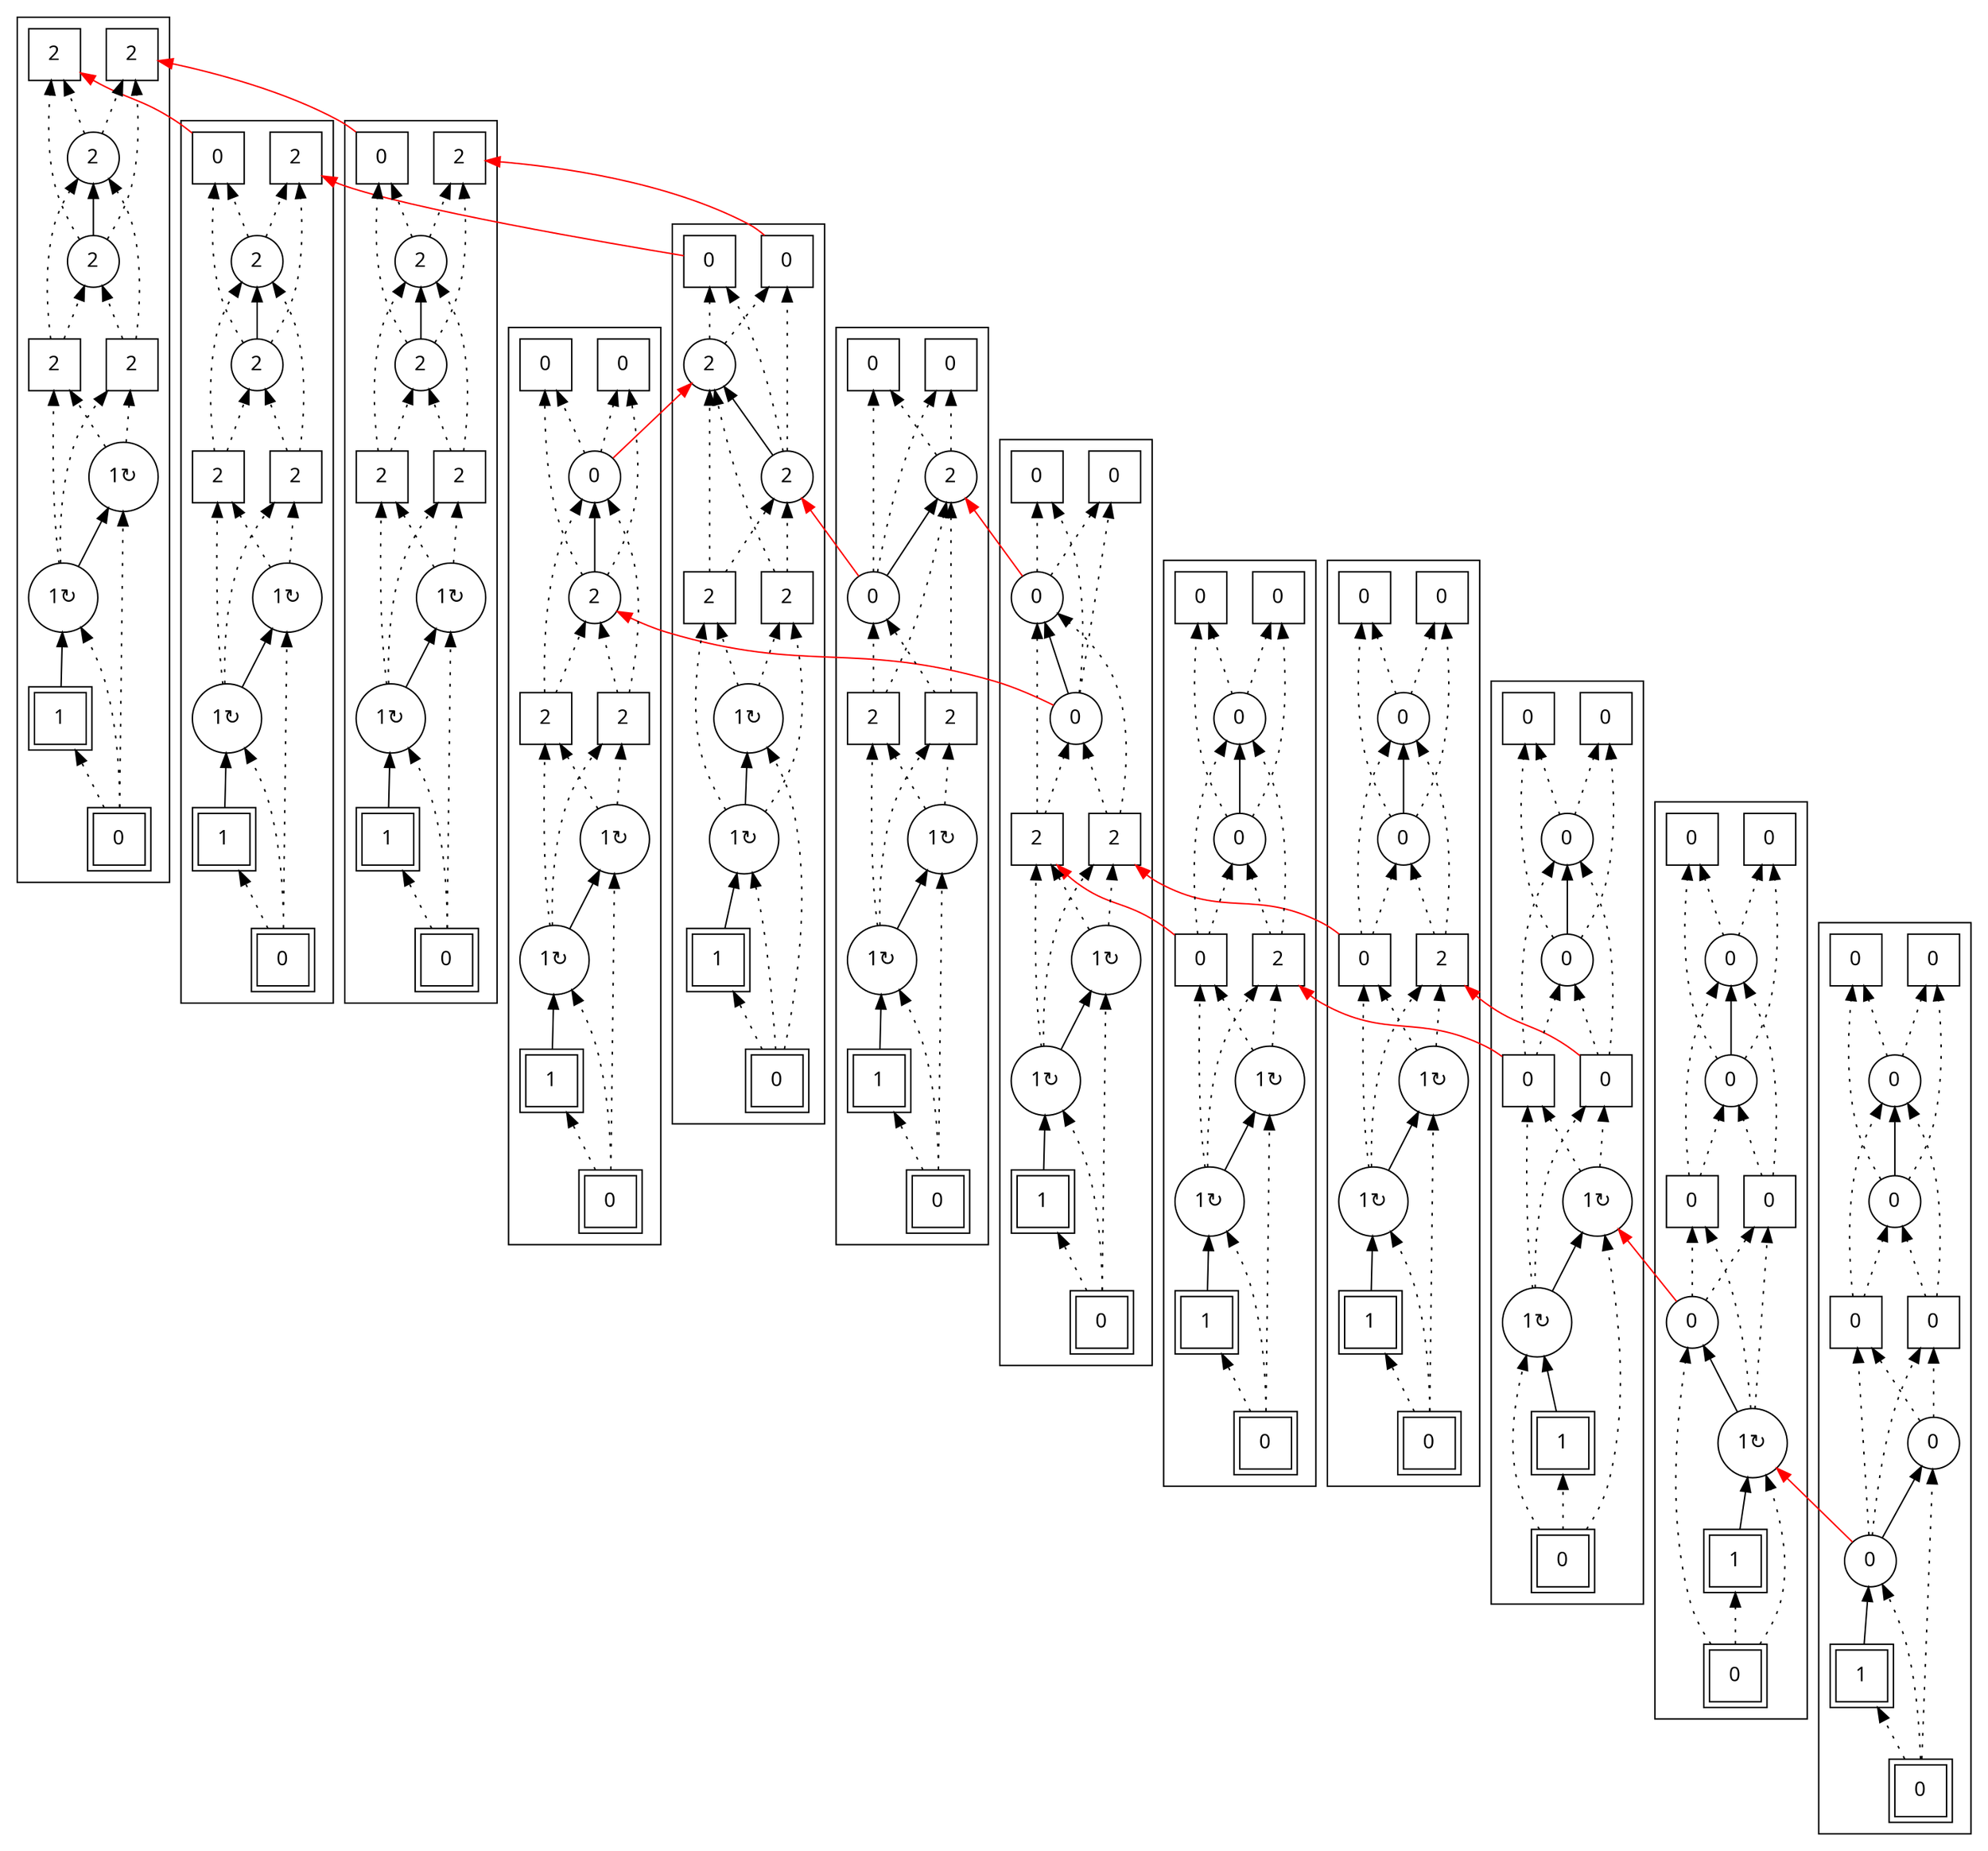 digraph G {
rankdir = BT;
subgraph cluster_Player1X1XGround0X1XSausage10X1XIsland00X1XIsland10X1XSausage30X1XSausage00X1XSausage20X1XIsland20X1XIsland30X1X {
Node [ fontname="Apple Symbols"];
Player1X1XGround0X1XSausage10X1XIsland00X1XIsland10X1XSausage30X1XSausage00X1XSausage20X1XIsland20X1XIsland30X1X_Player[ label ="1"  shape=square peripheries=2 ];
Player1X1XGround0X1XSausage10X1XIsland00X1XIsland10X1XSausage30X1XSausage00X1XSausage20X1XIsland20X1XIsland30X1X_Ground[ label ="0"  shape=square peripheries=2 ];
Player1X1XGround0X1XSausage10X1XIsland00X1XIsland10X1XSausage30X1XSausage00X1XSausage20X1XIsland20X1XIsland30X1X_Sausage1[ label ="0"  shape=circle ];
Player1X1XGround0X1XSausage10X1XIsland00X1XIsland10X1XSausage30X1XSausage00X1XSausage20X1XIsland20X1XIsland30X1X_Island0[ label ="0"  shape=square ];
Player1X1XGround0X1XSausage10X1XIsland00X1XIsland10X1XSausage30X1XSausage00X1XSausage20X1XIsland20X1XIsland30X1X_Island1[ label ="0"  shape=square ];
Player1X1XGround0X1XSausage10X1XIsland00X1XIsland10X1XSausage30X1XSausage00X1XSausage20X1XIsland20X1XIsland30X1X_Sausage3[ label ="0"  shape=circle ];
Player1X1XGround0X1XSausage10X1XIsland00X1XIsland10X1XSausage30X1XSausage00X1XSausage20X1XIsland20X1XIsland30X1X_Sausage0[ label ="0"  shape=circle ];
Player1X1XGround0X1XSausage10X1XIsland00X1XIsland10X1XSausage30X1XSausage00X1XSausage20X1XIsland20X1XIsland30X1X_Sausage2[ label ="0"  shape=circle ];
Player1X1XGround0X1XSausage10X1XIsland00X1XIsland10X1XSausage30X1XSausage00X1XSausage20X1XIsland20X1XIsland30X1X_Island2[ label ="0"  shape=square ];
Player1X1XGround0X1XSausage10X1XIsland00X1XIsland10X1XSausage30X1XSausage00X1XSausage20X1XIsland20X1XIsland30X1X_Island3[ label ="0"  shape=square ];
	"Player1X1XGround0X1XSausage10X1XIsland00X1XIsland10X1XSausage30X1XSausage00X1XSausage20X1XIsland20X1XIsland30X1X_Ground" -> "Player1X1XGround0X1XSausage10X1XIsland00X1XIsland10X1XSausage30X1XSausage00X1XSausage20X1XIsland20X1XIsland30X1X_Player" [style=dotted];
	"Player1X1XGround0X1XSausage10X1XIsland00X1XIsland10X1XSausage30X1XSausage00X1XSausage20X1XIsland20X1XIsland30X1X_Player" -> "Player1X1XGround0X1XSausage10X1XIsland00X1XIsland10X1XSausage30X1XSausage00X1XSausage20X1XIsland20X1XIsland30X1X_Sausage1";
	"Player1X1XGround0X1XSausage10X1XIsland00X1XIsland10X1XSausage30X1XSausage00X1XSausage20X1XIsland20X1XIsland30X1X_Ground" -> "Player1X1XGround0X1XSausage10X1XIsland00X1XIsland10X1XSausage30X1XSausage00X1XSausage20X1XIsland20X1XIsland30X1X_Sausage1" [style=dotted];
	"Player1X1XGround0X1XSausage10X1XIsland00X1XIsland10X1XSausage30X1XSausage00X1XSausage20X1XIsland20X1XIsland30X1X_Sausage1" -> "Player1X1XGround0X1XSausage10X1XIsland00X1XIsland10X1XSausage30X1XSausage00X1XSausage20X1XIsland20X1XIsland30X1X_Island0" [style=dotted];
	"Player1X1XGround0X1XSausage10X1XIsland00X1XIsland10X1XSausage30X1XSausage00X1XSausage20X1XIsland20X1XIsland30X1X_Sausage1" -> "Player1X1XGround0X1XSausage10X1XIsland00X1XIsland10X1XSausage30X1XSausage00X1XSausage20X1XIsland20X1XIsland30X1X_Island1" [style=dotted];
	"Player1X1XGround0X1XSausage10X1XIsland00X1XIsland10X1XSausage30X1XSausage00X1XSausage20X1XIsland20X1XIsland30X1X_Sausage1" -> "Player1X1XGround0X1XSausage10X1XIsland00X1XIsland10X1XSausage30X1XSausage00X1XSausage20X1XIsland20X1XIsland30X1X_Sausage3";
	"Player1X1XGround0X1XSausage10X1XIsland00X1XIsland10X1XSausage30X1XSausage00X1XSausage20X1XIsland20X1XIsland30X1X_Sausage3" -> "Player1X1XGround0X1XSausage10X1XIsland00X1XIsland10X1XSausage30X1XSausage00X1XSausage20X1XIsland20X1XIsland30X1X_Island0" [style=dotted];
	"Player1X1XGround0X1XSausage10X1XIsland00X1XIsland10X1XSausage30X1XSausage00X1XSausage20X1XIsland20X1XIsland30X1X_Island0" -> "Player1X1XGround0X1XSausage10X1XIsland00X1XIsland10X1XSausage30X1XSausage00X1XSausage20X1XIsland20X1XIsland30X1X_Sausage0" [style=dotted];
	"Player1X1XGround0X1XSausage10X1XIsland00X1XIsland10X1XSausage30X1XSausage00X1XSausage20X1XIsland20X1XIsland30X1X_Island0" -> "Player1X1XGround0X1XSausage10X1XIsland00X1XIsland10X1XSausage30X1XSausage00X1XSausage20X1XIsland20X1XIsland30X1X_Sausage2" [style=dotted];
	"Player1X1XGround0X1XSausage10X1XIsland00X1XIsland10X1XSausage30X1XSausage00X1XSausage20X1XIsland20X1XIsland30X1X_Sausage3" -> "Player1X1XGround0X1XSausage10X1XIsland00X1XIsland10X1XSausage30X1XSausage00X1XSausage20X1XIsland20X1XIsland30X1X_Island1" [style=dotted];
	"Player1X1XGround0X1XSausage10X1XIsland00X1XIsland10X1XSausage30X1XSausage00X1XSausage20X1XIsland20X1XIsland30X1X_Island1" -> "Player1X1XGround0X1XSausage10X1XIsland00X1XIsland10X1XSausage30X1XSausage00X1XSausage20X1XIsland20X1XIsland30X1X_Sausage0" [style=dotted];
	"Player1X1XGround0X1XSausage10X1XIsland00X1XIsland10X1XSausage30X1XSausage00X1XSausage20X1XIsland20X1XIsland30X1X_Island1" -> "Player1X1XGround0X1XSausage10X1XIsland00X1XIsland10X1XSausage30X1XSausage00X1XSausage20X1XIsland20X1XIsland30X1X_Sausage2" [style=dotted];
	"Player1X1XGround0X1XSausage10X1XIsland00X1XIsland10X1XSausage30X1XSausage00X1XSausage20X1XIsland20X1XIsland30X1X_Ground" -> "Player1X1XGround0X1XSausage10X1XIsland00X1XIsland10X1XSausage30X1XSausage00X1XSausage20X1XIsland20X1XIsland30X1X_Sausage3" [style=dotted];
	"Player1X1XGround0X1XSausage10X1XIsland00X1XIsland10X1XSausage30X1XSausage00X1XSausage20X1XIsland20X1XIsland30X1X_Sausage0" -> "Player1X1XGround0X1XSausage10X1XIsland00X1XIsland10X1XSausage30X1XSausage00X1XSausage20X1XIsland20X1XIsland30X1X_Island2" [style=dotted];
	"Player1X1XGround0X1XSausage10X1XIsland00X1XIsland10X1XSausage30X1XSausage00X1XSausage20X1XIsland20X1XIsland30X1X_Sausage0" -> "Player1X1XGround0X1XSausage10X1XIsland00X1XIsland10X1XSausage30X1XSausage00X1XSausage20X1XIsland20X1XIsland30X1X_Island3" [style=dotted];
	"Player1X1XGround0X1XSausage10X1XIsland00X1XIsland10X1XSausage30X1XSausage00X1XSausage20X1XIsland20X1XIsland30X1X_Sausage0" -> "Player1X1XGround0X1XSausage10X1XIsland00X1XIsland10X1XSausage30X1XSausage00X1XSausage20X1XIsland20X1XIsland30X1X_Sausage2";
	"Player1X1XGround0X1XSausage10X1XIsland00X1XIsland10X1XSausage30X1XSausage00X1XSausage20X1XIsland20X1XIsland30X1X_Sausage2" -> "Player1X1XGround0X1XSausage10X1XIsland00X1XIsland10X1XSausage30X1XSausage00X1XSausage20X1XIsland20X1XIsland30X1X_Island2" [style=dotted];
	"Player1X1XGround0X1XSausage10X1XIsland00X1XIsland10X1XSausage30X1XSausage00X1XSausage20X1XIsland20X1XIsland30X1X_Sausage2" -> "Player1X1XGround0X1XSausage10X1XIsland00X1XIsland10X1XSausage30X1XSausage00X1XSausage20X1XIsland20X1XIsland30X1X_Island3" [style=dotted];
}
subgraph cluster_Player1X1XGround0X1XSausage11X2XIsland00X1XIsland10X1XSausage30X1XSausage00X1XSausage20X1XIsland20X1XIsland30X1X {
Node [ fontname="Apple Symbols"];
Player1X1XGround0X1XSausage11X2XIsland00X1XIsland10X1XSausage30X1XSausage00X1XSausage20X1XIsland20X1XIsland30X1X_Player[ label ="1"  shape=square peripheries=2 ];
Player1X1XGround0X1XSausage11X2XIsland00X1XIsland10X1XSausage30X1XSausage00X1XSausage20X1XIsland20X1XIsland30X1X_Ground[ label ="0"  shape=square peripheries=2 ];
Player1X1XGround0X1XSausage11X2XIsland00X1XIsland10X1XSausage30X1XSausage00X1XSausage20X1XIsland20X1XIsland30X1X_Sausage1[ label ="1&#8635;"  shape=circle ];
Player1X1XGround0X1XSausage11X2XIsland00X1XIsland10X1XSausage30X1XSausage00X1XSausage20X1XIsland20X1XIsland30X1X_Island0[ label ="0"  shape=square ];
Player1X1XGround0X1XSausage11X2XIsland00X1XIsland10X1XSausage30X1XSausage00X1XSausage20X1XIsland20X1XIsland30X1X_Island1[ label ="0"  shape=square ];
Player1X1XGround0X1XSausage11X2XIsland00X1XIsland10X1XSausage30X1XSausage00X1XSausage20X1XIsland20X1XIsland30X1X_Sausage3[ label ="0"  shape=circle ];
Player1X1XGround0X1XSausage11X2XIsland00X1XIsland10X1XSausage30X1XSausage00X1XSausage20X1XIsland20X1XIsland30X1X_Sausage0[ label ="0"  shape=circle ];
Player1X1XGround0X1XSausage11X2XIsland00X1XIsland10X1XSausage30X1XSausage00X1XSausage20X1XIsland20X1XIsland30X1X_Sausage2[ label ="0"  shape=circle ];
Player1X1XGround0X1XSausage11X2XIsland00X1XIsland10X1XSausage30X1XSausage00X1XSausage20X1XIsland20X1XIsland30X1X_Island2[ label ="0"  shape=square ];
Player1X1XGround0X1XSausage11X2XIsland00X1XIsland10X1XSausage30X1XSausage00X1XSausage20X1XIsland20X1XIsland30X1X_Island3[ label ="0"  shape=square ];
	"Player1X1XGround0X1XSausage11X2XIsland00X1XIsland10X1XSausage30X1XSausage00X1XSausage20X1XIsland20X1XIsland30X1X_Ground" -> "Player1X1XGround0X1XSausage11X2XIsland00X1XIsland10X1XSausage30X1XSausage00X1XSausage20X1XIsland20X1XIsland30X1X_Player" [style=dotted];
	"Player1X1XGround0X1XSausage11X2XIsland00X1XIsland10X1XSausage30X1XSausage00X1XSausage20X1XIsland20X1XIsland30X1X_Player" -> "Player1X1XGround0X1XSausage11X2XIsland00X1XIsland10X1XSausage30X1XSausage00X1XSausage20X1XIsland20X1XIsland30X1X_Sausage1";
	"Player1X1XGround0X1XSausage11X2XIsland00X1XIsland10X1XSausage30X1XSausage00X1XSausage20X1XIsland20X1XIsland30X1X_Ground" -> "Player1X1XGround0X1XSausage11X2XIsland00X1XIsland10X1XSausage30X1XSausage00X1XSausage20X1XIsland20X1XIsland30X1X_Sausage1" [style=dotted];
	"Player1X1XGround0X1XSausage11X2XIsland00X1XIsland10X1XSausage30X1XSausage00X1XSausage20X1XIsland20X1XIsland30X1X_Sausage1" -> "Player1X1XGround0X1XSausage11X2XIsland00X1XIsland10X1XSausage30X1XSausage00X1XSausage20X1XIsland20X1XIsland30X1X_Island0" [style=dotted];
	"Player1X1XGround0X1XSausage11X2XIsland00X1XIsland10X1XSausage30X1XSausage00X1XSausage20X1XIsland20X1XIsland30X1X_Sausage1" -> "Player1X1XGround0X1XSausage11X2XIsland00X1XIsland10X1XSausage30X1XSausage00X1XSausage20X1XIsland20X1XIsland30X1X_Island1" [style=dotted];
	"Player1X1XGround0X1XSausage11X2XIsland00X1XIsland10X1XSausage30X1XSausage00X1XSausage20X1XIsland20X1XIsland30X1X_Sausage1" -> "Player1X1XGround0X1XSausage11X2XIsland00X1XIsland10X1XSausage30X1XSausage00X1XSausage20X1XIsland20X1XIsland30X1X_Sausage3";
	"Player1X1XGround0X1XSausage11X2XIsland00X1XIsland10X1XSausage30X1XSausage00X1XSausage20X1XIsland20X1XIsland30X1X_Sausage3" -> "Player1X1XGround0X1XSausage11X2XIsland00X1XIsland10X1XSausage30X1XSausage00X1XSausage20X1XIsland20X1XIsland30X1X_Island0" [style=dotted];
	"Player1X1XGround0X1XSausage11X2XIsland00X1XIsland10X1XSausage30X1XSausage00X1XSausage20X1XIsland20X1XIsland30X1X_Island0" -> "Player1X1XGround0X1XSausage11X2XIsland00X1XIsland10X1XSausage30X1XSausage00X1XSausage20X1XIsland20X1XIsland30X1X_Sausage0" [style=dotted];
	"Player1X1XGround0X1XSausage11X2XIsland00X1XIsland10X1XSausage30X1XSausage00X1XSausage20X1XIsland20X1XIsland30X1X_Island0" -> "Player1X1XGround0X1XSausage11X2XIsland00X1XIsland10X1XSausage30X1XSausage00X1XSausage20X1XIsland20X1XIsland30X1X_Sausage2" [style=dotted];
	"Player1X1XGround0X1XSausage11X2XIsland00X1XIsland10X1XSausage30X1XSausage00X1XSausage20X1XIsland20X1XIsland30X1X_Sausage3" -> "Player1X1XGround0X1XSausage11X2XIsland00X1XIsland10X1XSausage30X1XSausage00X1XSausage20X1XIsland20X1XIsland30X1X_Island1" [style=dotted];
	"Player1X1XGround0X1XSausage11X2XIsland00X1XIsland10X1XSausage30X1XSausage00X1XSausage20X1XIsland20X1XIsland30X1X_Island1" -> "Player1X1XGround0X1XSausage11X2XIsland00X1XIsland10X1XSausage30X1XSausage00X1XSausage20X1XIsland20X1XIsland30X1X_Sausage0" [style=dotted];
	"Player1X1XGround0X1XSausage11X2XIsland00X1XIsland10X1XSausage30X1XSausage00X1XSausage20X1XIsland20X1XIsland30X1X_Island1" -> "Player1X1XGround0X1XSausage11X2XIsland00X1XIsland10X1XSausage30X1XSausage00X1XSausage20X1XIsland20X1XIsland30X1X_Sausage2" [style=dotted];
	"Player1X1XGround0X1XSausage11X2XIsland00X1XIsland10X1XSausage30X1XSausage00X1XSausage20X1XIsland20X1XIsland30X1X_Ground" -> "Player1X1XGround0X1XSausage11X2XIsland00X1XIsland10X1XSausage30X1XSausage00X1XSausage20X1XIsland20X1XIsland30X1X_Sausage3" [style=dotted];
	"Player1X1XGround0X1XSausage11X2XIsland00X1XIsland10X1XSausage30X1XSausage00X1XSausage20X1XIsland20X1XIsland30X1X_Sausage0" -> "Player1X1XGround0X1XSausage11X2XIsland00X1XIsland10X1XSausage30X1XSausage00X1XSausage20X1XIsland20X1XIsland30X1X_Island2" [style=dotted];
	"Player1X1XGround0X1XSausage11X2XIsland00X1XIsland10X1XSausage30X1XSausage00X1XSausage20X1XIsland20X1XIsland30X1X_Sausage0" -> "Player1X1XGround0X1XSausage11X2XIsland00X1XIsland10X1XSausage30X1XSausage00X1XSausage20X1XIsland20X1XIsland30X1X_Island3" [style=dotted];
	"Player1X1XGround0X1XSausage11X2XIsland00X1XIsland10X1XSausage30X1XSausage00X1XSausage20X1XIsland20X1XIsland30X1X_Sausage0" -> "Player1X1XGround0X1XSausage11X2XIsland00X1XIsland10X1XSausage30X1XSausage00X1XSausage20X1XIsland20X1XIsland30X1X_Sausage2";
	"Player1X1XGround0X1XSausage11X2XIsland00X1XIsland10X1XSausage30X1XSausage00X1XSausage20X1XIsland20X1XIsland30X1X_Sausage2" -> "Player1X1XGround0X1XSausage11X2XIsland00X1XIsland10X1XSausage30X1XSausage00X1XSausage20X1XIsland20X1XIsland30X1X_Island2" [style=dotted];
	"Player1X1XGround0X1XSausage11X2XIsland00X1XIsland10X1XSausage30X1XSausage00X1XSausage20X1XIsland20X1XIsland30X1X_Sausage2" -> "Player1X1XGround0X1XSausage11X2XIsland00X1XIsland10X1XSausage30X1XSausage00X1XSausage20X1XIsland20X1XIsland30X1X_Island3" [style=dotted];
}
subgraph cluster_Player1X1XGround0X1XSausage11X2XIsland00X1XIsland10X1XSausage31X2XSausage00X1XSausage20X1XIsland20X1XIsland30X1X {
Node [ fontname="Apple Symbols"];
Player1X1XGround0X1XSausage11X2XIsland00X1XIsland10X1XSausage31X2XSausage00X1XSausage20X1XIsland20X1XIsland30X1X_Player[ label ="1"  shape=square peripheries=2 ];
Player1X1XGround0X1XSausage11X2XIsland00X1XIsland10X1XSausage31X2XSausage00X1XSausage20X1XIsland20X1XIsland30X1X_Ground[ label ="0"  shape=square peripheries=2 ];
Player1X1XGround0X1XSausage11X2XIsland00X1XIsland10X1XSausage31X2XSausage00X1XSausage20X1XIsland20X1XIsland30X1X_Sausage1[ label ="1&#8635;"  shape=circle ];
Player1X1XGround0X1XSausage11X2XIsland00X1XIsland10X1XSausage31X2XSausage00X1XSausage20X1XIsland20X1XIsland30X1X_Island0[ label ="0"  shape=square ];
Player1X1XGround0X1XSausage11X2XIsland00X1XIsland10X1XSausage31X2XSausage00X1XSausage20X1XIsland20X1XIsland30X1X_Island1[ label ="0"  shape=square ];
Player1X1XGround0X1XSausage11X2XIsland00X1XIsland10X1XSausage31X2XSausage00X1XSausage20X1XIsland20X1XIsland30X1X_Sausage3[ label ="1&#8635;"  shape=circle ];
Player1X1XGround0X1XSausage11X2XIsland00X1XIsland10X1XSausage31X2XSausage00X1XSausage20X1XIsland20X1XIsland30X1X_Sausage0[ label ="0"  shape=circle ];
Player1X1XGround0X1XSausage11X2XIsland00X1XIsland10X1XSausage31X2XSausage00X1XSausage20X1XIsland20X1XIsland30X1X_Sausage2[ label ="0"  shape=circle ];
Player1X1XGround0X1XSausage11X2XIsland00X1XIsland10X1XSausage31X2XSausage00X1XSausage20X1XIsland20X1XIsland30X1X_Island2[ label ="0"  shape=square ];
Player1X1XGround0X1XSausage11X2XIsland00X1XIsland10X1XSausage31X2XSausage00X1XSausage20X1XIsland20X1XIsland30X1X_Island3[ label ="0"  shape=square ];
	"Player1X1XGround0X1XSausage11X2XIsland00X1XIsland10X1XSausage31X2XSausage00X1XSausage20X1XIsland20X1XIsland30X1X_Ground" -> "Player1X1XGround0X1XSausage11X2XIsland00X1XIsland10X1XSausage31X2XSausage00X1XSausage20X1XIsland20X1XIsland30X1X_Player" [style=dotted];
	"Player1X1XGround0X1XSausage11X2XIsland00X1XIsland10X1XSausage31X2XSausage00X1XSausage20X1XIsland20X1XIsland30X1X_Player" -> "Player1X1XGround0X1XSausage11X2XIsland00X1XIsland10X1XSausage31X2XSausage00X1XSausage20X1XIsland20X1XIsland30X1X_Sausage1";
	"Player1X1XGround0X1XSausage11X2XIsland00X1XIsland10X1XSausage31X2XSausage00X1XSausage20X1XIsland20X1XIsland30X1X_Ground" -> "Player1X1XGround0X1XSausage11X2XIsland00X1XIsland10X1XSausage31X2XSausage00X1XSausage20X1XIsland20X1XIsland30X1X_Sausage1" [style=dotted];
	"Player1X1XGround0X1XSausage11X2XIsland00X1XIsland10X1XSausage31X2XSausage00X1XSausage20X1XIsland20X1XIsland30X1X_Sausage1" -> "Player1X1XGround0X1XSausage11X2XIsland00X1XIsland10X1XSausage31X2XSausage00X1XSausage20X1XIsland20X1XIsland30X1X_Island0" [style=dotted];
	"Player1X1XGround0X1XSausage11X2XIsland00X1XIsland10X1XSausage31X2XSausage00X1XSausage20X1XIsland20X1XIsland30X1X_Sausage1" -> "Player1X1XGround0X1XSausage11X2XIsland00X1XIsland10X1XSausage31X2XSausage00X1XSausage20X1XIsland20X1XIsland30X1X_Island1" [style=dotted];
	"Player1X1XGround0X1XSausage11X2XIsland00X1XIsland10X1XSausage31X2XSausage00X1XSausage20X1XIsland20X1XIsland30X1X_Sausage1" -> "Player1X1XGround0X1XSausage11X2XIsland00X1XIsland10X1XSausage31X2XSausage00X1XSausage20X1XIsland20X1XIsland30X1X_Sausage3";
	"Player1X1XGround0X1XSausage11X2XIsland00X1XIsland10X1XSausage31X2XSausage00X1XSausage20X1XIsland20X1XIsland30X1X_Sausage3" -> "Player1X1XGround0X1XSausage11X2XIsland00X1XIsland10X1XSausage31X2XSausage00X1XSausage20X1XIsland20X1XIsland30X1X_Island0" [style=dotted];
	"Player1X1XGround0X1XSausage11X2XIsland00X1XIsland10X1XSausage31X2XSausage00X1XSausage20X1XIsland20X1XIsland30X1X_Island0" -> "Player1X1XGround0X1XSausage11X2XIsland00X1XIsland10X1XSausage31X2XSausage00X1XSausage20X1XIsland20X1XIsland30X1X_Sausage0" [style=dotted];
	"Player1X1XGround0X1XSausage11X2XIsland00X1XIsland10X1XSausage31X2XSausage00X1XSausage20X1XIsland20X1XIsland30X1X_Island0" -> "Player1X1XGround0X1XSausage11X2XIsland00X1XIsland10X1XSausage31X2XSausage00X1XSausage20X1XIsland20X1XIsland30X1X_Sausage2" [style=dotted];
	"Player1X1XGround0X1XSausage11X2XIsland00X1XIsland10X1XSausage31X2XSausage00X1XSausage20X1XIsland20X1XIsland30X1X_Sausage3" -> "Player1X1XGround0X1XSausage11X2XIsland00X1XIsland10X1XSausage31X2XSausage00X1XSausage20X1XIsland20X1XIsland30X1X_Island1" [style=dotted];
	"Player1X1XGround0X1XSausage11X2XIsland00X1XIsland10X1XSausage31X2XSausage00X1XSausage20X1XIsland20X1XIsland30X1X_Island1" -> "Player1X1XGround0X1XSausage11X2XIsland00X1XIsland10X1XSausage31X2XSausage00X1XSausage20X1XIsland20X1XIsland30X1X_Sausage0" [style=dotted];
	"Player1X1XGround0X1XSausage11X2XIsland00X1XIsland10X1XSausage31X2XSausage00X1XSausage20X1XIsland20X1XIsland30X1X_Island1" -> "Player1X1XGround0X1XSausage11X2XIsland00X1XIsland10X1XSausage31X2XSausage00X1XSausage20X1XIsland20X1XIsland30X1X_Sausage2" [style=dotted];
	"Player1X1XGround0X1XSausage11X2XIsland00X1XIsland10X1XSausage31X2XSausage00X1XSausage20X1XIsland20X1XIsland30X1X_Ground" -> "Player1X1XGround0X1XSausage11X2XIsland00X1XIsland10X1XSausage31X2XSausage00X1XSausage20X1XIsland20X1XIsland30X1X_Sausage3" [style=dotted];
	"Player1X1XGround0X1XSausage11X2XIsland00X1XIsland10X1XSausage31X2XSausage00X1XSausage20X1XIsland20X1XIsland30X1X_Sausage0" -> "Player1X1XGround0X1XSausage11X2XIsland00X1XIsland10X1XSausage31X2XSausage00X1XSausage20X1XIsland20X1XIsland30X1X_Island2" [style=dotted];
	"Player1X1XGround0X1XSausage11X2XIsland00X1XIsland10X1XSausage31X2XSausage00X1XSausage20X1XIsland20X1XIsland30X1X_Sausage0" -> "Player1X1XGround0X1XSausage11X2XIsland00X1XIsland10X1XSausage31X2XSausage00X1XSausage20X1XIsland20X1XIsland30X1X_Island3" [style=dotted];
	"Player1X1XGround0X1XSausage11X2XIsland00X1XIsland10X1XSausage31X2XSausage00X1XSausage20X1XIsland20X1XIsland30X1X_Sausage0" -> "Player1X1XGround0X1XSausage11X2XIsland00X1XIsland10X1XSausage31X2XSausage00X1XSausage20X1XIsland20X1XIsland30X1X_Sausage2";
	"Player1X1XGround0X1XSausage11X2XIsland00X1XIsland10X1XSausage31X2XSausage00X1XSausage20X1XIsland20X1XIsland30X1X_Sausage2" -> "Player1X1XGround0X1XSausage11X2XIsland00X1XIsland10X1XSausage31X2XSausage00X1XSausage20X1XIsland20X1XIsland30X1X_Island2" [style=dotted];
	"Player1X1XGround0X1XSausage11X2XIsland00X1XIsland10X1XSausage31X2XSausage00X1XSausage20X1XIsland20X1XIsland30X1X_Sausage2" -> "Player1X1XGround0X1XSausage11X2XIsland00X1XIsland10X1XSausage31X2XSausage00X1XSausage20X1XIsland20X1XIsland30X1X_Island3" [style=dotted];
}
subgraph cluster_Player1X1XGround0X1XSausage11X2XIsland02X1XIsland10X1XSausage31X2XSausage00X1XSausage20X1XIsland20X1XIsland30X1X {
Node [ fontname="Apple Symbols"];
Player1X1XGround0X1XSausage11X2XIsland02X1XIsland10X1XSausage31X2XSausage00X1XSausage20X1XIsland20X1XIsland30X1X_Player[ label ="1"  shape=square peripheries=2 ];
Player1X1XGround0X1XSausage11X2XIsland02X1XIsland10X1XSausage31X2XSausage00X1XSausage20X1XIsland20X1XIsland30X1X_Ground[ label ="0"  shape=square peripheries=2 ];
Player1X1XGround0X1XSausage11X2XIsland02X1XIsland10X1XSausage31X2XSausage00X1XSausage20X1XIsland20X1XIsland30X1X_Sausage1[ label ="1&#8635;"  shape=circle ];
Player1X1XGround0X1XSausage11X2XIsland02X1XIsland10X1XSausage31X2XSausage00X1XSausage20X1XIsland20X1XIsland30X1X_Island0[ label ="2"  shape=square ];
Player1X1XGround0X1XSausage11X2XIsland02X1XIsland10X1XSausage31X2XSausage00X1XSausage20X1XIsland20X1XIsland30X1X_Island1[ label ="0"  shape=square ];
Player1X1XGround0X1XSausage11X2XIsland02X1XIsland10X1XSausage31X2XSausage00X1XSausage20X1XIsland20X1XIsland30X1X_Sausage3[ label ="1&#8635;"  shape=circle ];
Player1X1XGround0X1XSausage11X2XIsland02X1XIsland10X1XSausage31X2XSausage00X1XSausage20X1XIsland20X1XIsland30X1X_Sausage0[ label ="0"  shape=circle ];
Player1X1XGround0X1XSausage11X2XIsland02X1XIsland10X1XSausage31X2XSausage00X1XSausage20X1XIsland20X1XIsland30X1X_Sausage2[ label ="0"  shape=circle ];
Player1X1XGround0X1XSausage11X2XIsland02X1XIsland10X1XSausage31X2XSausage00X1XSausage20X1XIsland20X1XIsland30X1X_Island2[ label ="0"  shape=square ];
Player1X1XGround0X1XSausage11X2XIsland02X1XIsland10X1XSausage31X2XSausage00X1XSausage20X1XIsland20X1XIsland30X1X_Island3[ label ="0"  shape=square ];
	"Player1X1XGround0X1XSausage11X2XIsland02X1XIsland10X1XSausage31X2XSausage00X1XSausage20X1XIsland20X1XIsland30X1X_Ground" -> "Player1X1XGround0X1XSausage11X2XIsland02X1XIsland10X1XSausage31X2XSausage00X1XSausage20X1XIsland20X1XIsland30X1X_Player" [style=dotted];
	"Player1X1XGround0X1XSausage11X2XIsland02X1XIsland10X1XSausage31X2XSausage00X1XSausage20X1XIsland20X1XIsland30X1X_Player" -> "Player1X1XGround0X1XSausage11X2XIsland02X1XIsland10X1XSausage31X2XSausage00X1XSausage20X1XIsland20X1XIsland30X1X_Sausage1";
	"Player1X1XGround0X1XSausage11X2XIsland02X1XIsland10X1XSausage31X2XSausage00X1XSausage20X1XIsland20X1XIsland30X1X_Ground" -> "Player1X1XGround0X1XSausage11X2XIsland02X1XIsland10X1XSausage31X2XSausage00X1XSausage20X1XIsland20X1XIsland30X1X_Sausage1" [style=dotted];
	"Player1X1XGround0X1XSausage11X2XIsland02X1XIsland10X1XSausage31X2XSausage00X1XSausage20X1XIsland20X1XIsland30X1X_Sausage1" -> "Player1X1XGround0X1XSausage11X2XIsland02X1XIsland10X1XSausage31X2XSausage00X1XSausage20X1XIsland20X1XIsland30X1X_Island0" [style=dotted];
	"Player1X1XGround0X1XSausage11X2XIsland02X1XIsland10X1XSausage31X2XSausage00X1XSausage20X1XIsland20X1XIsland30X1X_Sausage1" -> "Player1X1XGround0X1XSausage11X2XIsland02X1XIsland10X1XSausage31X2XSausage00X1XSausage20X1XIsland20X1XIsland30X1X_Island1" [style=dotted];
	"Player1X1XGround0X1XSausage11X2XIsland02X1XIsland10X1XSausage31X2XSausage00X1XSausage20X1XIsland20X1XIsland30X1X_Sausage1" -> "Player1X1XGround0X1XSausage11X2XIsland02X1XIsland10X1XSausage31X2XSausage00X1XSausage20X1XIsland20X1XIsland30X1X_Sausage3";
	"Player1X1XGround0X1XSausage11X2XIsland02X1XIsland10X1XSausage31X2XSausage00X1XSausage20X1XIsland20X1XIsland30X1X_Sausage3" -> "Player1X1XGround0X1XSausage11X2XIsland02X1XIsland10X1XSausage31X2XSausage00X1XSausage20X1XIsland20X1XIsland30X1X_Island0" [style=dotted];
	"Player1X1XGround0X1XSausage11X2XIsland02X1XIsland10X1XSausage31X2XSausage00X1XSausage20X1XIsland20X1XIsland30X1X_Island0" -> "Player1X1XGround0X1XSausage11X2XIsland02X1XIsland10X1XSausage31X2XSausage00X1XSausage20X1XIsland20X1XIsland30X1X_Sausage0" [style=dotted];
	"Player1X1XGround0X1XSausage11X2XIsland02X1XIsland10X1XSausage31X2XSausage00X1XSausage20X1XIsland20X1XIsland30X1X_Island0" -> "Player1X1XGround0X1XSausage11X2XIsland02X1XIsland10X1XSausage31X2XSausage00X1XSausage20X1XIsland20X1XIsland30X1X_Sausage2" [style=dotted];
	"Player1X1XGround0X1XSausage11X2XIsland02X1XIsland10X1XSausage31X2XSausage00X1XSausage20X1XIsland20X1XIsland30X1X_Sausage3" -> "Player1X1XGround0X1XSausage11X2XIsland02X1XIsland10X1XSausage31X2XSausage00X1XSausage20X1XIsland20X1XIsland30X1X_Island1" [style=dotted];
	"Player1X1XGround0X1XSausage11X2XIsland02X1XIsland10X1XSausage31X2XSausage00X1XSausage20X1XIsland20X1XIsland30X1X_Island1" -> "Player1X1XGround0X1XSausage11X2XIsland02X1XIsland10X1XSausage31X2XSausage00X1XSausage20X1XIsland20X1XIsland30X1X_Sausage0" [style=dotted];
	"Player1X1XGround0X1XSausage11X2XIsland02X1XIsland10X1XSausage31X2XSausage00X1XSausage20X1XIsland20X1XIsland30X1X_Island1" -> "Player1X1XGround0X1XSausage11X2XIsland02X1XIsland10X1XSausage31X2XSausage00X1XSausage20X1XIsland20X1XIsland30X1X_Sausage2" [style=dotted];
	"Player1X1XGround0X1XSausage11X2XIsland02X1XIsland10X1XSausage31X2XSausage00X1XSausage20X1XIsland20X1XIsland30X1X_Ground" -> "Player1X1XGround0X1XSausage11X2XIsland02X1XIsland10X1XSausage31X2XSausage00X1XSausage20X1XIsland20X1XIsland30X1X_Sausage3" [style=dotted];
	"Player1X1XGround0X1XSausage11X2XIsland02X1XIsland10X1XSausage31X2XSausage00X1XSausage20X1XIsland20X1XIsland30X1X_Sausage0" -> "Player1X1XGround0X1XSausage11X2XIsland02X1XIsland10X1XSausage31X2XSausage00X1XSausage20X1XIsland20X1XIsland30X1X_Island2" [style=dotted];
	"Player1X1XGround0X1XSausage11X2XIsland02X1XIsland10X1XSausage31X2XSausage00X1XSausage20X1XIsland20X1XIsland30X1X_Sausage0" -> "Player1X1XGround0X1XSausage11X2XIsland02X1XIsland10X1XSausage31X2XSausage00X1XSausage20X1XIsland20X1XIsland30X1X_Island3" [style=dotted];
	"Player1X1XGround0X1XSausage11X2XIsland02X1XIsland10X1XSausage31X2XSausage00X1XSausage20X1XIsland20X1XIsland30X1X_Sausage0" -> "Player1X1XGround0X1XSausage11X2XIsland02X1XIsland10X1XSausage31X2XSausage00X1XSausage20X1XIsland20X1XIsland30X1X_Sausage2";
	"Player1X1XGround0X1XSausage11X2XIsland02X1XIsland10X1XSausage31X2XSausage00X1XSausage20X1XIsland20X1XIsland30X1X_Sausage2" -> "Player1X1XGround0X1XSausage11X2XIsland02X1XIsland10X1XSausage31X2XSausage00X1XSausage20X1XIsland20X1XIsland30X1X_Island2" [style=dotted];
	"Player1X1XGround0X1XSausage11X2XIsland02X1XIsland10X1XSausage31X2XSausage00X1XSausage20X1XIsland20X1XIsland30X1X_Sausage2" -> "Player1X1XGround0X1XSausage11X2XIsland02X1XIsland10X1XSausage31X2XSausage00X1XSausage20X1XIsland20X1XIsland30X1X_Island3" [style=dotted];
}
subgraph cluster_Player1X1XGround0X1XSausage11X2XIsland00X1XIsland12X1XSausage31X2XSausage00X1XSausage20X1XIsland20X1XIsland30X1X {
Node [ fontname="Apple Symbols"];
Player1X1XGround0X1XSausage11X2XIsland00X1XIsland12X1XSausage31X2XSausage00X1XSausage20X1XIsland20X1XIsland30X1X_Player[ label ="1"  shape=square peripheries=2 ];
Player1X1XGround0X1XSausage11X2XIsland00X1XIsland12X1XSausage31X2XSausage00X1XSausage20X1XIsland20X1XIsland30X1X_Ground[ label ="0"  shape=square peripheries=2 ];
Player1X1XGround0X1XSausage11X2XIsland00X1XIsland12X1XSausage31X2XSausage00X1XSausage20X1XIsland20X1XIsland30X1X_Sausage1[ label ="1&#8635;"  shape=circle ];
Player1X1XGround0X1XSausage11X2XIsland00X1XIsland12X1XSausage31X2XSausage00X1XSausage20X1XIsland20X1XIsland30X1X_Island0[ label ="0"  shape=square ];
Player1X1XGround0X1XSausage11X2XIsland00X1XIsland12X1XSausage31X2XSausage00X1XSausage20X1XIsland20X1XIsland30X1X_Island1[ label ="2"  shape=square ];
Player1X1XGround0X1XSausage11X2XIsland00X1XIsland12X1XSausage31X2XSausage00X1XSausage20X1XIsland20X1XIsland30X1X_Sausage3[ label ="1&#8635;"  shape=circle ];
Player1X1XGround0X1XSausage11X2XIsland00X1XIsland12X1XSausage31X2XSausage00X1XSausage20X1XIsland20X1XIsland30X1X_Sausage0[ label ="0"  shape=circle ];
Player1X1XGround0X1XSausage11X2XIsland00X1XIsland12X1XSausage31X2XSausage00X1XSausage20X1XIsland20X1XIsland30X1X_Sausage2[ label ="0"  shape=circle ];
Player1X1XGround0X1XSausage11X2XIsland00X1XIsland12X1XSausage31X2XSausage00X1XSausage20X1XIsland20X1XIsland30X1X_Island2[ label ="0"  shape=square ];
Player1X1XGround0X1XSausage11X2XIsland00X1XIsland12X1XSausage31X2XSausage00X1XSausage20X1XIsland20X1XIsland30X1X_Island3[ label ="0"  shape=square ];
	"Player1X1XGround0X1XSausage11X2XIsland00X1XIsland12X1XSausage31X2XSausage00X1XSausage20X1XIsland20X1XIsland30X1X_Ground" -> "Player1X1XGround0X1XSausage11X2XIsland00X1XIsland12X1XSausage31X2XSausage00X1XSausage20X1XIsland20X1XIsland30X1X_Player" [style=dotted];
	"Player1X1XGround0X1XSausage11X2XIsland00X1XIsland12X1XSausage31X2XSausage00X1XSausage20X1XIsland20X1XIsland30X1X_Player" -> "Player1X1XGround0X1XSausage11X2XIsland00X1XIsland12X1XSausage31X2XSausage00X1XSausage20X1XIsland20X1XIsland30X1X_Sausage1";
	"Player1X1XGround0X1XSausage11X2XIsland00X1XIsland12X1XSausage31X2XSausage00X1XSausage20X1XIsland20X1XIsland30X1X_Ground" -> "Player1X1XGround0X1XSausage11X2XIsland00X1XIsland12X1XSausage31X2XSausage00X1XSausage20X1XIsland20X1XIsland30X1X_Sausage1" [style=dotted];
	"Player1X1XGround0X1XSausage11X2XIsland00X1XIsland12X1XSausage31X2XSausage00X1XSausage20X1XIsland20X1XIsland30X1X_Sausage1" -> "Player1X1XGround0X1XSausage11X2XIsland00X1XIsland12X1XSausage31X2XSausage00X1XSausage20X1XIsland20X1XIsland30X1X_Island0" [style=dotted];
	"Player1X1XGround0X1XSausage11X2XIsland00X1XIsland12X1XSausage31X2XSausage00X1XSausage20X1XIsland20X1XIsland30X1X_Sausage1" -> "Player1X1XGround0X1XSausage11X2XIsland00X1XIsland12X1XSausage31X2XSausage00X1XSausage20X1XIsland20X1XIsland30X1X_Island1" [style=dotted];
	"Player1X1XGround0X1XSausage11X2XIsland00X1XIsland12X1XSausage31X2XSausage00X1XSausage20X1XIsland20X1XIsland30X1X_Sausage1" -> "Player1X1XGround0X1XSausage11X2XIsland00X1XIsland12X1XSausage31X2XSausage00X1XSausage20X1XIsland20X1XIsland30X1X_Sausage3";
	"Player1X1XGround0X1XSausage11X2XIsland00X1XIsland12X1XSausage31X2XSausage00X1XSausage20X1XIsland20X1XIsland30X1X_Sausage3" -> "Player1X1XGround0X1XSausage11X2XIsland00X1XIsland12X1XSausage31X2XSausage00X1XSausage20X1XIsland20X1XIsland30X1X_Island0" [style=dotted];
	"Player1X1XGround0X1XSausage11X2XIsland00X1XIsland12X1XSausage31X2XSausage00X1XSausage20X1XIsland20X1XIsland30X1X_Island0" -> "Player1X1XGround0X1XSausage11X2XIsland00X1XIsland12X1XSausage31X2XSausage00X1XSausage20X1XIsland20X1XIsland30X1X_Sausage0" [style=dotted];
	"Player1X1XGround0X1XSausage11X2XIsland00X1XIsland12X1XSausage31X2XSausage00X1XSausage20X1XIsland20X1XIsland30X1X_Island0" -> "Player1X1XGround0X1XSausage11X2XIsland00X1XIsland12X1XSausage31X2XSausage00X1XSausage20X1XIsland20X1XIsland30X1X_Sausage2" [style=dotted];
	"Player1X1XGround0X1XSausage11X2XIsland00X1XIsland12X1XSausage31X2XSausage00X1XSausage20X1XIsland20X1XIsland30X1X_Sausage3" -> "Player1X1XGround0X1XSausage11X2XIsland00X1XIsland12X1XSausage31X2XSausage00X1XSausage20X1XIsland20X1XIsland30X1X_Island1" [style=dotted];
	"Player1X1XGround0X1XSausage11X2XIsland00X1XIsland12X1XSausage31X2XSausage00X1XSausage20X1XIsland20X1XIsland30X1X_Island1" -> "Player1X1XGround0X1XSausage11X2XIsland00X1XIsland12X1XSausage31X2XSausage00X1XSausage20X1XIsland20X1XIsland30X1X_Sausage0" [style=dotted];
	"Player1X1XGround0X1XSausage11X2XIsland00X1XIsland12X1XSausage31X2XSausage00X1XSausage20X1XIsland20X1XIsland30X1X_Island1" -> "Player1X1XGround0X1XSausage11X2XIsland00X1XIsland12X1XSausage31X2XSausage00X1XSausage20X1XIsland20X1XIsland30X1X_Sausage2" [style=dotted];
	"Player1X1XGround0X1XSausage11X2XIsland00X1XIsland12X1XSausage31X2XSausage00X1XSausage20X1XIsland20X1XIsland30X1X_Ground" -> "Player1X1XGround0X1XSausage11X2XIsland00X1XIsland12X1XSausage31X2XSausage00X1XSausage20X1XIsland20X1XIsland30X1X_Sausage3" [style=dotted];
	"Player1X1XGround0X1XSausage11X2XIsland00X1XIsland12X1XSausage31X2XSausage00X1XSausage20X1XIsland20X1XIsland30X1X_Sausage0" -> "Player1X1XGround0X1XSausage11X2XIsland00X1XIsland12X1XSausage31X2XSausage00X1XSausage20X1XIsland20X1XIsland30X1X_Island2" [style=dotted];
	"Player1X1XGround0X1XSausage11X2XIsland00X1XIsland12X1XSausage31X2XSausage00X1XSausage20X1XIsland20X1XIsland30X1X_Sausage0" -> "Player1X1XGround0X1XSausage11X2XIsland00X1XIsland12X1XSausage31X2XSausage00X1XSausage20X1XIsland20X1XIsland30X1X_Island3" [style=dotted];
	"Player1X1XGround0X1XSausage11X2XIsland00X1XIsland12X1XSausage31X2XSausage00X1XSausage20X1XIsland20X1XIsland30X1X_Sausage0" -> "Player1X1XGround0X1XSausage11X2XIsland00X1XIsland12X1XSausage31X2XSausage00X1XSausage20X1XIsland20X1XIsland30X1X_Sausage2";
	"Player1X1XGround0X1XSausage11X2XIsland00X1XIsland12X1XSausage31X2XSausage00X1XSausage20X1XIsland20X1XIsland30X1X_Sausage2" -> "Player1X1XGround0X1XSausage11X2XIsland00X1XIsland12X1XSausage31X2XSausage00X1XSausage20X1XIsland20X1XIsland30X1X_Island2" [style=dotted];
	"Player1X1XGround0X1XSausage11X2XIsland00X1XIsland12X1XSausage31X2XSausage00X1XSausage20X1XIsland20X1XIsland30X1X_Sausage2" -> "Player1X1XGround0X1XSausage11X2XIsland00X1XIsland12X1XSausage31X2XSausage00X1XSausage20X1XIsland20X1XIsland30X1X_Island3" [style=dotted];
}
subgraph cluster_Player1X1XGround0X1XSausage11X2XIsland02X1XIsland12X1XSausage31X2XSausage00X1XSausage20X1XIsland20X1XIsland30X1X {
Node [ fontname="Apple Symbols"];
Player1X1XGround0X1XSausage11X2XIsland02X1XIsland12X1XSausage31X2XSausage00X1XSausage20X1XIsland20X1XIsland30X1X_Player[ label ="1"  shape=square peripheries=2 ];
Player1X1XGround0X1XSausage11X2XIsland02X1XIsland12X1XSausage31X2XSausage00X1XSausage20X1XIsland20X1XIsland30X1X_Ground[ label ="0"  shape=square peripheries=2 ];
Player1X1XGround0X1XSausage11X2XIsland02X1XIsland12X1XSausage31X2XSausage00X1XSausage20X1XIsland20X1XIsland30X1X_Sausage1[ label ="1&#8635;"  shape=circle ];
Player1X1XGround0X1XSausage11X2XIsland02X1XIsland12X1XSausage31X2XSausage00X1XSausage20X1XIsland20X1XIsland30X1X_Island0[ label ="2"  shape=square ];
Player1X1XGround0X1XSausage11X2XIsland02X1XIsland12X1XSausage31X2XSausage00X1XSausage20X1XIsland20X1XIsland30X1X_Island1[ label ="2"  shape=square ];
Player1X1XGround0X1XSausage11X2XIsland02X1XIsland12X1XSausage31X2XSausage00X1XSausage20X1XIsland20X1XIsland30X1X_Sausage3[ label ="1&#8635;"  shape=circle ];
Player1X1XGround0X1XSausage11X2XIsland02X1XIsland12X1XSausage31X2XSausage00X1XSausage20X1XIsland20X1XIsland30X1X_Sausage0[ label ="0"  shape=circle ];
Player1X1XGround0X1XSausage11X2XIsland02X1XIsland12X1XSausage31X2XSausage00X1XSausage20X1XIsland20X1XIsland30X1X_Sausage2[ label ="0"  shape=circle ];
Player1X1XGround0X1XSausage11X2XIsland02X1XIsland12X1XSausage31X2XSausage00X1XSausage20X1XIsland20X1XIsland30X1X_Island2[ label ="0"  shape=square ];
Player1X1XGround0X1XSausage11X2XIsland02X1XIsland12X1XSausage31X2XSausage00X1XSausage20X1XIsland20X1XIsland30X1X_Island3[ label ="0"  shape=square ];
	"Player1X1XGround0X1XSausage11X2XIsland02X1XIsland12X1XSausage31X2XSausage00X1XSausage20X1XIsland20X1XIsland30X1X_Ground" -> "Player1X1XGround0X1XSausage11X2XIsland02X1XIsland12X1XSausage31X2XSausage00X1XSausage20X1XIsland20X1XIsland30X1X_Player" [style=dotted];
	"Player1X1XGround0X1XSausage11X2XIsland02X1XIsland12X1XSausage31X2XSausage00X1XSausage20X1XIsland20X1XIsland30X1X_Player" -> "Player1X1XGround0X1XSausage11X2XIsland02X1XIsland12X1XSausage31X2XSausage00X1XSausage20X1XIsland20X1XIsland30X1X_Sausage1";
	"Player1X1XGround0X1XSausage11X2XIsland02X1XIsland12X1XSausage31X2XSausage00X1XSausage20X1XIsland20X1XIsland30X1X_Ground" -> "Player1X1XGround0X1XSausage11X2XIsland02X1XIsland12X1XSausage31X2XSausage00X1XSausage20X1XIsland20X1XIsland30X1X_Sausage1" [style=dotted];
	"Player1X1XGround0X1XSausage11X2XIsland02X1XIsland12X1XSausage31X2XSausage00X1XSausage20X1XIsland20X1XIsland30X1X_Sausage1" -> "Player1X1XGround0X1XSausage11X2XIsland02X1XIsland12X1XSausage31X2XSausage00X1XSausage20X1XIsland20X1XIsland30X1X_Island0" [style=dotted];
	"Player1X1XGround0X1XSausage11X2XIsland02X1XIsland12X1XSausage31X2XSausage00X1XSausage20X1XIsland20X1XIsland30X1X_Sausage1" -> "Player1X1XGround0X1XSausage11X2XIsland02X1XIsland12X1XSausage31X2XSausage00X1XSausage20X1XIsland20X1XIsland30X1X_Island1" [style=dotted];
	"Player1X1XGround0X1XSausage11X2XIsland02X1XIsland12X1XSausage31X2XSausage00X1XSausage20X1XIsland20X1XIsland30X1X_Sausage1" -> "Player1X1XGround0X1XSausage11X2XIsland02X1XIsland12X1XSausage31X2XSausage00X1XSausage20X1XIsland20X1XIsland30X1X_Sausage3";
	"Player1X1XGround0X1XSausage11X2XIsland02X1XIsland12X1XSausage31X2XSausage00X1XSausage20X1XIsland20X1XIsland30X1X_Sausage3" -> "Player1X1XGround0X1XSausage11X2XIsland02X1XIsland12X1XSausage31X2XSausage00X1XSausage20X1XIsland20X1XIsland30X1X_Island0" [style=dotted];
	"Player1X1XGround0X1XSausage11X2XIsland02X1XIsland12X1XSausage31X2XSausage00X1XSausage20X1XIsland20X1XIsland30X1X_Island0" -> "Player1X1XGround0X1XSausage11X2XIsland02X1XIsland12X1XSausage31X2XSausage00X1XSausage20X1XIsland20X1XIsland30X1X_Sausage0" [style=dotted];
	"Player1X1XGround0X1XSausage11X2XIsland02X1XIsland12X1XSausage31X2XSausage00X1XSausage20X1XIsland20X1XIsland30X1X_Island0" -> "Player1X1XGround0X1XSausage11X2XIsland02X1XIsland12X1XSausage31X2XSausage00X1XSausage20X1XIsland20X1XIsland30X1X_Sausage2" [style=dotted];
	"Player1X1XGround0X1XSausage11X2XIsland02X1XIsland12X1XSausage31X2XSausage00X1XSausage20X1XIsland20X1XIsland30X1X_Sausage3" -> "Player1X1XGround0X1XSausage11X2XIsland02X1XIsland12X1XSausage31X2XSausage00X1XSausage20X1XIsland20X1XIsland30X1X_Island1" [style=dotted];
	"Player1X1XGround0X1XSausage11X2XIsland02X1XIsland12X1XSausage31X2XSausage00X1XSausage20X1XIsland20X1XIsland30X1X_Island1" -> "Player1X1XGround0X1XSausage11X2XIsland02X1XIsland12X1XSausage31X2XSausage00X1XSausage20X1XIsland20X1XIsland30X1X_Sausage0" [style=dotted];
	"Player1X1XGround0X1XSausage11X2XIsland02X1XIsland12X1XSausage31X2XSausage00X1XSausage20X1XIsland20X1XIsland30X1X_Island1" -> "Player1X1XGround0X1XSausage11X2XIsland02X1XIsland12X1XSausage31X2XSausage00X1XSausage20X1XIsland20X1XIsland30X1X_Sausage2" [style=dotted];
	"Player1X1XGround0X1XSausage11X2XIsland02X1XIsland12X1XSausage31X2XSausage00X1XSausage20X1XIsland20X1XIsland30X1X_Ground" -> "Player1X1XGround0X1XSausage11X2XIsland02X1XIsland12X1XSausage31X2XSausage00X1XSausage20X1XIsland20X1XIsland30X1X_Sausage3" [style=dotted];
	"Player1X1XGround0X1XSausage11X2XIsland02X1XIsland12X1XSausage31X2XSausage00X1XSausage20X1XIsland20X1XIsland30X1X_Sausage0" -> "Player1X1XGround0X1XSausage11X2XIsland02X1XIsland12X1XSausage31X2XSausage00X1XSausage20X1XIsland20X1XIsland30X1X_Island2" [style=dotted];
	"Player1X1XGround0X1XSausage11X2XIsland02X1XIsland12X1XSausage31X2XSausage00X1XSausage20X1XIsland20X1XIsland30X1X_Sausage0" -> "Player1X1XGround0X1XSausage11X2XIsland02X1XIsland12X1XSausage31X2XSausage00X1XSausage20X1XIsland20X1XIsland30X1X_Island3" [style=dotted];
	"Player1X1XGround0X1XSausage11X2XIsland02X1XIsland12X1XSausage31X2XSausage00X1XSausage20X1XIsland20X1XIsland30X1X_Sausage0" -> "Player1X1XGround0X1XSausage11X2XIsland02X1XIsland12X1XSausage31X2XSausage00X1XSausage20X1XIsland20X1XIsland30X1X_Sausage2";
	"Player1X1XGround0X1XSausage11X2XIsland02X1XIsland12X1XSausage31X2XSausage00X1XSausage20X1XIsland20X1XIsland30X1X_Sausage2" -> "Player1X1XGround0X1XSausage11X2XIsland02X1XIsland12X1XSausage31X2XSausage00X1XSausage20X1XIsland20X1XIsland30X1X_Island2" [style=dotted];
	"Player1X1XGround0X1XSausage11X2XIsland02X1XIsland12X1XSausage31X2XSausage00X1XSausage20X1XIsland20X1XIsland30X1X_Sausage2" -> "Player1X1XGround0X1XSausage11X2XIsland02X1XIsland12X1XSausage31X2XSausage00X1XSausage20X1XIsland20X1XIsland30X1X_Island3" [style=dotted];
}
subgraph cluster_Player1X1XGround0X1XSausage11X2XIsland02X1XIsland12X1XSausage31X2XSausage02X1XSausage20X1XIsland20X1XIsland30X1X {
Node [ fontname="Apple Symbols"];
Player1X1XGround0X1XSausage11X2XIsland02X1XIsland12X1XSausage31X2XSausage02X1XSausage20X1XIsland20X1XIsland30X1X_Player[ label ="1"  shape=square peripheries=2 ];
Player1X1XGround0X1XSausage11X2XIsland02X1XIsland12X1XSausage31X2XSausage02X1XSausage20X1XIsland20X1XIsland30X1X_Ground[ label ="0"  shape=square peripheries=2 ];
Player1X1XGround0X1XSausage11X2XIsland02X1XIsland12X1XSausage31X2XSausage02X1XSausage20X1XIsland20X1XIsland30X1X_Sausage1[ label ="1&#8635;"  shape=circle ];
Player1X1XGround0X1XSausage11X2XIsland02X1XIsland12X1XSausage31X2XSausage02X1XSausage20X1XIsland20X1XIsland30X1X_Island0[ label ="2"  shape=square ];
Player1X1XGround0X1XSausage11X2XIsland02X1XIsland12X1XSausage31X2XSausage02X1XSausage20X1XIsland20X1XIsland30X1X_Island1[ label ="2"  shape=square ];
Player1X1XGround0X1XSausage11X2XIsland02X1XIsland12X1XSausage31X2XSausage02X1XSausage20X1XIsland20X1XIsland30X1X_Sausage3[ label ="1&#8635;"  shape=circle ];
Player1X1XGround0X1XSausage11X2XIsland02X1XIsland12X1XSausage31X2XSausage02X1XSausage20X1XIsland20X1XIsland30X1X_Sausage0[ label ="2"  shape=circle ];
Player1X1XGround0X1XSausage11X2XIsland02X1XIsland12X1XSausage31X2XSausage02X1XSausage20X1XIsland20X1XIsland30X1X_Sausage2[ label ="0"  shape=circle ];
Player1X1XGround0X1XSausage11X2XIsland02X1XIsland12X1XSausage31X2XSausage02X1XSausage20X1XIsland20X1XIsland30X1X_Island2[ label ="0"  shape=square ];
Player1X1XGround0X1XSausage11X2XIsland02X1XIsland12X1XSausage31X2XSausage02X1XSausage20X1XIsland20X1XIsland30X1X_Island3[ label ="0"  shape=square ];
	"Player1X1XGround0X1XSausage11X2XIsland02X1XIsland12X1XSausage31X2XSausage02X1XSausage20X1XIsland20X1XIsland30X1X_Ground" -> "Player1X1XGround0X1XSausage11X2XIsland02X1XIsland12X1XSausage31X2XSausage02X1XSausage20X1XIsland20X1XIsland30X1X_Player" [style=dotted];
	"Player1X1XGround0X1XSausage11X2XIsland02X1XIsland12X1XSausage31X2XSausage02X1XSausage20X1XIsland20X1XIsland30X1X_Player" -> "Player1X1XGround0X1XSausage11X2XIsland02X1XIsland12X1XSausage31X2XSausage02X1XSausage20X1XIsland20X1XIsland30X1X_Sausage1";
	"Player1X1XGround0X1XSausage11X2XIsland02X1XIsland12X1XSausage31X2XSausage02X1XSausage20X1XIsland20X1XIsland30X1X_Ground" -> "Player1X1XGround0X1XSausage11X2XIsland02X1XIsland12X1XSausage31X2XSausage02X1XSausage20X1XIsland20X1XIsland30X1X_Sausage1" [style=dotted];
	"Player1X1XGround0X1XSausage11X2XIsland02X1XIsland12X1XSausage31X2XSausage02X1XSausage20X1XIsland20X1XIsland30X1X_Sausage1" -> "Player1X1XGround0X1XSausage11X2XIsland02X1XIsland12X1XSausage31X2XSausage02X1XSausage20X1XIsland20X1XIsland30X1X_Island0" [style=dotted];
	"Player1X1XGround0X1XSausage11X2XIsland02X1XIsland12X1XSausage31X2XSausage02X1XSausage20X1XIsland20X1XIsland30X1X_Sausage1" -> "Player1X1XGround0X1XSausage11X2XIsland02X1XIsland12X1XSausage31X2XSausage02X1XSausage20X1XIsland20X1XIsland30X1X_Island1" [style=dotted];
	"Player1X1XGround0X1XSausage11X2XIsland02X1XIsland12X1XSausage31X2XSausage02X1XSausage20X1XIsland20X1XIsland30X1X_Sausage1" -> "Player1X1XGround0X1XSausage11X2XIsland02X1XIsland12X1XSausage31X2XSausage02X1XSausage20X1XIsland20X1XIsland30X1X_Sausage3";
	"Player1X1XGround0X1XSausage11X2XIsland02X1XIsland12X1XSausage31X2XSausage02X1XSausage20X1XIsland20X1XIsland30X1X_Sausage3" -> "Player1X1XGround0X1XSausage11X2XIsland02X1XIsland12X1XSausage31X2XSausage02X1XSausage20X1XIsland20X1XIsland30X1X_Island0" [style=dotted];
	"Player1X1XGround0X1XSausage11X2XIsland02X1XIsland12X1XSausage31X2XSausage02X1XSausage20X1XIsland20X1XIsland30X1X_Island0" -> "Player1X1XGround0X1XSausage11X2XIsland02X1XIsland12X1XSausage31X2XSausage02X1XSausage20X1XIsland20X1XIsland30X1X_Sausage0" [style=dotted];
	"Player1X1XGround0X1XSausage11X2XIsland02X1XIsland12X1XSausage31X2XSausage02X1XSausage20X1XIsland20X1XIsland30X1X_Island0" -> "Player1X1XGround0X1XSausage11X2XIsland02X1XIsland12X1XSausage31X2XSausage02X1XSausage20X1XIsland20X1XIsland30X1X_Sausage2" [style=dotted];
	"Player1X1XGround0X1XSausage11X2XIsland02X1XIsland12X1XSausage31X2XSausage02X1XSausage20X1XIsland20X1XIsland30X1X_Sausage3" -> "Player1X1XGround0X1XSausage11X2XIsland02X1XIsland12X1XSausage31X2XSausage02X1XSausage20X1XIsland20X1XIsland30X1X_Island1" [style=dotted];
	"Player1X1XGround0X1XSausage11X2XIsland02X1XIsland12X1XSausage31X2XSausage02X1XSausage20X1XIsland20X1XIsland30X1X_Island1" -> "Player1X1XGround0X1XSausage11X2XIsland02X1XIsland12X1XSausage31X2XSausage02X1XSausage20X1XIsland20X1XIsland30X1X_Sausage0" [style=dotted];
	"Player1X1XGround0X1XSausage11X2XIsland02X1XIsland12X1XSausage31X2XSausage02X1XSausage20X1XIsland20X1XIsland30X1X_Island1" -> "Player1X1XGround0X1XSausage11X2XIsland02X1XIsland12X1XSausage31X2XSausage02X1XSausage20X1XIsland20X1XIsland30X1X_Sausage2" [style=dotted];
	"Player1X1XGround0X1XSausage11X2XIsland02X1XIsland12X1XSausage31X2XSausage02X1XSausage20X1XIsland20X1XIsland30X1X_Ground" -> "Player1X1XGround0X1XSausage11X2XIsland02X1XIsland12X1XSausage31X2XSausage02X1XSausage20X1XIsland20X1XIsland30X1X_Sausage3" [style=dotted];
	"Player1X1XGround0X1XSausage11X2XIsland02X1XIsland12X1XSausage31X2XSausage02X1XSausage20X1XIsland20X1XIsland30X1X_Sausage0" -> "Player1X1XGround0X1XSausage11X2XIsland02X1XIsland12X1XSausage31X2XSausage02X1XSausage20X1XIsland20X1XIsland30X1X_Island2" [style=dotted];
	"Player1X1XGround0X1XSausage11X2XIsland02X1XIsland12X1XSausage31X2XSausage02X1XSausage20X1XIsland20X1XIsland30X1X_Sausage0" -> "Player1X1XGround0X1XSausage11X2XIsland02X1XIsland12X1XSausage31X2XSausage02X1XSausage20X1XIsland20X1XIsland30X1X_Island3" [style=dotted];
	"Player1X1XGround0X1XSausage11X2XIsland02X1XIsland12X1XSausage31X2XSausage02X1XSausage20X1XIsland20X1XIsland30X1X_Sausage0" -> "Player1X1XGround0X1XSausage11X2XIsland02X1XIsland12X1XSausage31X2XSausage02X1XSausage20X1XIsland20X1XIsland30X1X_Sausage2";
	"Player1X1XGround0X1XSausage11X2XIsland02X1XIsland12X1XSausage31X2XSausage02X1XSausage20X1XIsland20X1XIsland30X1X_Sausage2" -> "Player1X1XGround0X1XSausage11X2XIsland02X1XIsland12X1XSausage31X2XSausage02X1XSausage20X1XIsland20X1XIsland30X1X_Island2" [style=dotted];
	"Player1X1XGround0X1XSausage11X2XIsland02X1XIsland12X1XSausage31X2XSausage02X1XSausage20X1XIsland20X1XIsland30X1X_Sausage2" -> "Player1X1XGround0X1XSausage11X2XIsland02X1XIsland12X1XSausage31X2XSausage02X1XSausage20X1XIsland20X1XIsland30X1X_Island3" [style=dotted];
}
subgraph cluster_Player1X1XGround0X1XSausage11X2XIsland02X1XIsland12X1XSausage31X2XSausage00X1XSausage22X1XIsland20X1XIsland30X1X {
Node [ fontname="Apple Symbols"];
Player1X1XGround0X1XSausage11X2XIsland02X1XIsland12X1XSausage31X2XSausage00X1XSausage22X1XIsland20X1XIsland30X1X_Player[ label ="1"  shape=square peripheries=2 ];
Player1X1XGround0X1XSausage11X2XIsland02X1XIsland12X1XSausage31X2XSausage00X1XSausage22X1XIsland20X1XIsland30X1X_Ground[ label ="0"  shape=square peripheries=2 ];
Player1X1XGround0X1XSausage11X2XIsland02X1XIsland12X1XSausage31X2XSausage00X1XSausage22X1XIsland20X1XIsland30X1X_Sausage1[ label ="1&#8635;"  shape=circle ];
Player1X1XGround0X1XSausage11X2XIsland02X1XIsland12X1XSausage31X2XSausage00X1XSausage22X1XIsland20X1XIsland30X1X_Island0[ label ="2"  shape=square ];
Player1X1XGround0X1XSausage11X2XIsland02X1XIsland12X1XSausage31X2XSausage00X1XSausage22X1XIsland20X1XIsland30X1X_Island1[ label ="2"  shape=square ];
Player1X1XGround0X1XSausage11X2XIsland02X1XIsland12X1XSausage31X2XSausage00X1XSausage22X1XIsland20X1XIsland30X1X_Sausage3[ label ="1&#8635;"  shape=circle ];
Player1X1XGround0X1XSausage11X2XIsland02X1XIsland12X1XSausage31X2XSausage00X1XSausage22X1XIsland20X1XIsland30X1X_Sausage0[ label ="0"  shape=circle ];
Player1X1XGround0X1XSausage11X2XIsland02X1XIsland12X1XSausage31X2XSausage00X1XSausage22X1XIsland20X1XIsland30X1X_Sausage2[ label ="2"  shape=circle ];
Player1X1XGround0X1XSausage11X2XIsland02X1XIsland12X1XSausage31X2XSausage00X1XSausage22X1XIsland20X1XIsland30X1X_Island2[ label ="0"  shape=square ];
Player1X1XGround0X1XSausage11X2XIsland02X1XIsland12X1XSausage31X2XSausage00X1XSausage22X1XIsland20X1XIsland30X1X_Island3[ label ="0"  shape=square ];
	"Player1X1XGround0X1XSausage11X2XIsland02X1XIsland12X1XSausage31X2XSausage00X1XSausage22X1XIsland20X1XIsland30X1X_Ground" -> "Player1X1XGround0X1XSausage11X2XIsland02X1XIsland12X1XSausage31X2XSausage00X1XSausage22X1XIsland20X1XIsland30X1X_Player" [style=dotted];
	"Player1X1XGround0X1XSausage11X2XIsland02X1XIsland12X1XSausage31X2XSausage00X1XSausage22X1XIsland20X1XIsland30X1X_Player" -> "Player1X1XGround0X1XSausage11X2XIsland02X1XIsland12X1XSausage31X2XSausage00X1XSausage22X1XIsland20X1XIsland30X1X_Sausage1";
	"Player1X1XGround0X1XSausage11X2XIsland02X1XIsland12X1XSausage31X2XSausage00X1XSausage22X1XIsland20X1XIsland30X1X_Ground" -> "Player1X1XGround0X1XSausage11X2XIsland02X1XIsland12X1XSausage31X2XSausage00X1XSausage22X1XIsland20X1XIsland30X1X_Sausage1" [style=dotted];
	"Player1X1XGround0X1XSausage11X2XIsland02X1XIsland12X1XSausage31X2XSausage00X1XSausage22X1XIsland20X1XIsland30X1X_Sausage1" -> "Player1X1XGround0X1XSausage11X2XIsland02X1XIsland12X1XSausage31X2XSausage00X1XSausage22X1XIsland20X1XIsland30X1X_Island0" [style=dotted];
	"Player1X1XGround0X1XSausage11X2XIsland02X1XIsland12X1XSausage31X2XSausage00X1XSausage22X1XIsland20X1XIsland30X1X_Sausage1" -> "Player1X1XGround0X1XSausage11X2XIsland02X1XIsland12X1XSausage31X2XSausage00X1XSausage22X1XIsland20X1XIsland30X1X_Island1" [style=dotted];
	"Player1X1XGround0X1XSausage11X2XIsland02X1XIsland12X1XSausage31X2XSausage00X1XSausage22X1XIsland20X1XIsland30X1X_Sausage1" -> "Player1X1XGround0X1XSausage11X2XIsland02X1XIsland12X1XSausage31X2XSausage00X1XSausage22X1XIsland20X1XIsland30X1X_Sausage3";
	"Player1X1XGround0X1XSausage11X2XIsland02X1XIsland12X1XSausage31X2XSausage00X1XSausage22X1XIsland20X1XIsland30X1X_Sausage3" -> "Player1X1XGround0X1XSausage11X2XIsland02X1XIsland12X1XSausage31X2XSausage00X1XSausage22X1XIsland20X1XIsland30X1X_Island0" [style=dotted];
	"Player1X1XGround0X1XSausage11X2XIsland02X1XIsland12X1XSausage31X2XSausage00X1XSausage22X1XIsland20X1XIsland30X1X_Island0" -> "Player1X1XGround0X1XSausage11X2XIsland02X1XIsland12X1XSausage31X2XSausage00X1XSausage22X1XIsland20X1XIsland30X1X_Sausage0" [style=dotted];
	"Player1X1XGround0X1XSausage11X2XIsland02X1XIsland12X1XSausage31X2XSausage00X1XSausage22X1XIsland20X1XIsland30X1X_Island0" -> "Player1X1XGround0X1XSausage11X2XIsland02X1XIsland12X1XSausage31X2XSausage00X1XSausage22X1XIsland20X1XIsland30X1X_Sausage2" [style=dotted];
	"Player1X1XGround0X1XSausage11X2XIsland02X1XIsland12X1XSausage31X2XSausage00X1XSausage22X1XIsland20X1XIsland30X1X_Sausage3" -> "Player1X1XGround0X1XSausage11X2XIsland02X1XIsland12X1XSausage31X2XSausage00X1XSausage22X1XIsland20X1XIsland30X1X_Island1" [style=dotted];
	"Player1X1XGround0X1XSausage11X2XIsland02X1XIsland12X1XSausage31X2XSausage00X1XSausage22X1XIsland20X1XIsland30X1X_Island1" -> "Player1X1XGround0X1XSausage11X2XIsland02X1XIsland12X1XSausage31X2XSausage00X1XSausage22X1XIsland20X1XIsland30X1X_Sausage0" [style=dotted];
	"Player1X1XGround0X1XSausage11X2XIsland02X1XIsland12X1XSausage31X2XSausage00X1XSausage22X1XIsland20X1XIsland30X1X_Island1" -> "Player1X1XGround0X1XSausage11X2XIsland02X1XIsland12X1XSausage31X2XSausage00X1XSausage22X1XIsland20X1XIsland30X1X_Sausage2" [style=dotted];
	"Player1X1XGround0X1XSausage11X2XIsland02X1XIsland12X1XSausage31X2XSausage00X1XSausage22X1XIsland20X1XIsland30X1X_Ground" -> "Player1X1XGround0X1XSausage11X2XIsland02X1XIsland12X1XSausage31X2XSausage00X1XSausage22X1XIsland20X1XIsland30X1X_Sausage3" [style=dotted];
	"Player1X1XGround0X1XSausage11X2XIsland02X1XIsland12X1XSausage31X2XSausage00X1XSausage22X1XIsland20X1XIsland30X1X_Sausage0" -> "Player1X1XGround0X1XSausage11X2XIsland02X1XIsland12X1XSausage31X2XSausage00X1XSausage22X1XIsland20X1XIsland30X1X_Island2" [style=dotted];
	"Player1X1XGround0X1XSausage11X2XIsland02X1XIsland12X1XSausage31X2XSausage00X1XSausage22X1XIsland20X1XIsland30X1X_Sausage0" -> "Player1X1XGround0X1XSausage11X2XIsland02X1XIsland12X1XSausage31X2XSausage00X1XSausage22X1XIsland20X1XIsland30X1X_Island3" [style=dotted];
	"Player1X1XGround0X1XSausage11X2XIsland02X1XIsland12X1XSausage31X2XSausage00X1XSausage22X1XIsland20X1XIsland30X1X_Sausage0" -> "Player1X1XGround0X1XSausage11X2XIsland02X1XIsland12X1XSausage31X2XSausage00X1XSausage22X1XIsland20X1XIsland30X1X_Sausage2";
	"Player1X1XGround0X1XSausage11X2XIsland02X1XIsland12X1XSausage31X2XSausage00X1XSausage22X1XIsland20X1XIsland30X1X_Sausage2" -> "Player1X1XGround0X1XSausage11X2XIsland02X1XIsland12X1XSausage31X2XSausage00X1XSausage22X1XIsland20X1XIsland30X1X_Island2" [style=dotted];
	"Player1X1XGround0X1XSausage11X2XIsland02X1XIsland12X1XSausage31X2XSausage00X1XSausage22X1XIsland20X1XIsland30X1X_Sausage2" -> "Player1X1XGround0X1XSausage11X2XIsland02X1XIsland12X1XSausage31X2XSausage00X1XSausage22X1XIsland20X1XIsland30X1X_Island3" [style=dotted];
}
subgraph cluster_Player1X1XGround0X1XSausage11X2XIsland02X1XIsland12X1XSausage31X2XSausage02X1XSausage22X1XIsland20X1XIsland30X1X {
Node [ fontname="Apple Symbols"];
Player1X1XGround0X1XSausage11X2XIsland02X1XIsland12X1XSausage31X2XSausage02X1XSausage22X1XIsland20X1XIsland30X1X_Player[ label ="1"  shape=square peripheries=2 ];
Player1X1XGround0X1XSausage11X2XIsland02X1XIsland12X1XSausage31X2XSausage02X1XSausage22X1XIsland20X1XIsland30X1X_Ground[ label ="0"  shape=square peripheries=2 ];
Player1X1XGround0X1XSausage11X2XIsland02X1XIsland12X1XSausage31X2XSausage02X1XSausage22X1XIsland20X1XIsland30X1X_Sausage1[ label ="1&#8635;"  shape=circle ];
Player1X1XGround0X1XSausage11X2XIsland02X1XIsland12X1XSausage31X2XSausage02X1XSausage22X1XIsland20X1XIsland30X1X_Island0[ label ="2"  shape=square ];
Player1X1XGround0X1XSausage11X2XIsland02X1XIsland12X1XSausage31X2XSausage02X1XSausage22X1XIsland20X1XIsland30X1X_Island1[ label ="2"  shape=square ];
Player1X1XGround0X1XSausage11X2XIsland02X1XIsland12X1XSausage31X2XSausage02X1XSausage22X1XIsland20X1XIsland30X1X_Sausage3[ label ="1&#8635;"  shape=circle ];
Player1X1XGround0X1XSausage11X2XIsland02X1XIsland12X1XSausage31X2XSausage02X1XSausage22X1XIsland20X1XIsland30X1X_Sausage0[ label ="2"  shape=circle ];
Player1X1XGround0X1XSausage11X2XIsland02X1XIsland12X1XSausage31X2XSausage02X1XSausage22X1XIsland20X1XIsland30X1X_Sausage2[ label ="2"  shape=circle ];
Player1X1XGround0X1XSausage11X2XIsland02X1XIsland12X1XSausage31X2XSausage02X1XSausage22X1XIsland20X1XIsland30X1X_Island2[ label ="0"  shape=square ];
Player1X1XGround0X1XSausage11X2XIsland02X1XIsland12X1XSausage31X2XSausage02X1XSausage22X1XIsland20X1XIsland30X1X_Island3[ label ="0"  shape=square ];
	"Player1X1XGround0X1XSausage11X2XIsland02X1XIsland12X1XSausage31X2XSausage02X1XSausage22X1XIsland20X1XIsland30X1X_Ground" -> "Player1X1XGround0X1XSausage11X2XIsland02X1XIsland12X1XSausage31X2XSausage02X1XSausage22X1XIsland20X1XIsland30X1X_Player" [style=dotted];
	"Player1X1XGround0X1XSausage11X2XIsland02X1XIsland12X1XSausage31X2XSausage02X1XSausage22X1XIsland20X1XIsland30X1X_Player" -> "Player1X1XGround0X1XSausage11X2XIsland02X1XIsland12X1XSausage31X2XSausage02X1XSausage22X1XIsland20X1XIsland30X1X_Sausage1";
	"Player1X1XGround0X1XSausage11X2XIsland02X1XIsland12X1XSausage31X2XSausage02X1XSausage22X1XIsland20X1XIsland30X1X_Ground" -> "Player1X1XGround0X1XSausage11X2XIsland02X1XIsland12X1XSausage31X2XSausage02X1XSausage22X1XIsland20X1XIsland30X1X_Sausage1" [style=dotted];
	"Player1X1XGround0X1XSausage11X2XIsland02X1XIsland12X1XSausage31X2XSausage02X1XSausage22X1XIsland20X1XIsland30X1X_Sausage1" -> "Player1X1XGround0X1XSausage11X2XIsland02X1XIsland12X1XSausage31X2XSausage02X1XSausage22X1XIsland20X1XIsland30X1X_Island0" [style=dotted];
	"Player1X1XGround0X1XSausage11X2XIsland02X1XIsland12X1XSausage31X2XSausage02X1XSausage22X1XIsland20X1XIsland30X1X_Sausage1" -> "Player1X1XGround0X1XSausage11X2XIsland02X1XIsland12X1XSausage31X2XSausage02X1XSausage22X1XIsland20X1XIsland30X1X_Island1" [style=dotted];
	"Player1X1XGround0X1XSausage11X2XIsland02X1XIsland12X1XSausage31X2XSausage02X1XSausage22X1XIsland20X1XIsland30X1X_Sausage1" -> "Player1X1XGround0X1XSausage11X2XIsland02X1XIsland12X1XSausage31X2XSausage02X1XSausage22X1XIsland20X1XIsland30X1X_Sausage3";
	"Player1X1XGround0X1XSausage11X2XIsland02X1XIsland12X1XSausage31X2XSausage02X1XSausage22X1XIsland20X1XIsland30X1X_Sausage3" -> "Player1X1XGround0X1XSausage11X2XIsland02X1XIsland12X1XSausage31X2XSausage02X1XSausage22X1XIsland20X1XIsland30X1X_Island0" [style=dotted];
	"Player1X1XGround0X1XSausage11X2XIsland02X1XIsland12X1XSausage31X2XSausage02X1XSausage22X1XIsland20X1XIsland30X1X_Island0" -> "Player1X1XGround0X1XSausage11X2XIsland02X1XIsland12X1XSausage31X2XSausage02X1XSausage22X1XIsland20X1XIsland30X1X_Sausage0" [style=dotted];
	"Player1X1XGround0X1XSausage11X2XIsland02X1XIsland12X1XSausage31X2XSausage02X1XSausage22X1XIsland20X1XIsland30X1X_Island0" -> "Player1X1XGround0X1XSausage11X2XIsland02X1XIsland12X1XSausage31X2XSausage02X1XSausage22X1XIsland20X1XIsland30X1X_Sausage2" [style=dotted];
	"Player1X1XGround0X1XSausage11X2XIsland02X1XIsland12X1XSausage31X2XSausage02X1XSausage22X1XIsland20X1XIsland30X1X_Sausage3" -> "Player1X1XGround0X1XSausage11X2XIsland02X1XIsland12X1XSausage31X2XSausage02X1XSausage22X1XIsland20X1XIsland30X1X_Island1" [style=dotted];
	"Player1X1XGround0X1XSausage11X2XIsland02X1XIsland12X1XSausage31X2XSausage02X1XSausage22X1XIsland20X1XIsland30X1X_Island1" -> "Player1X1XGround0X1XSausage11X2XIsland02X1XIsland12X1XSausage31X2XSausage02X1XSausage22X1XIsland20X1XIsland30X1X_Sausage0" [style=dotted];
	"Player1X1XGround0X1XSausage11X2XIsland02X1XIsland12X1XSausage31X2XSausage02X1XSausage22X1XIsland20X1XIsland30X1X_Island1" -> "Player1X1XGround0X1XSausage11X2XIsland02X1XIsland12X1XSausage31X2XSausage02X1XSausage22X1XIsland20X1XIsland30X1X_Sausage2" [style=dotted];
	"Player1X1XGround0X1XSausage11X2XIsland02X1XIsland12X1XSausage31X2XSausage02X1XSausage22X1XIsland20X1XIsland30X1X_Ground" -> "Player1X1XGround0X1XSausage11X2XIsland02X1XIsland12X1XSausage31X2XSausage02X1XSausage22X1XIsland20X1XIsland30X1X_Sausage3" [style=dotted];
	"Player1X1XGround0X1XSausage11X2XIsland02X1XIsland12X1XSausage31X2XSausage02X1XSausage22X1XIsland20X1XIsland30X1X_Sausage0" -> "Player1X1XGround0X1XSausage11X2XIsland02X1XIsland12X1XSausage31X2XSausage02X1XSausage22X1XIsland20X1XIsland30X1X_Island2" [style=dotted];
	"Player1X1XGround0X1XSausage11X2XIsland02X1XIsland12X1XSausage31X2XSausage02X1XSausage22X1XIsland20X1XIsland30X1X_Sausage0" -> "Player1X1XGround0X1XSausage11X2XIsland02X1XIsland12X1XSausage31X2XSausage02X1XSausage22X1XIsland20X1XIsland30X1X_Island3" [style=dotted];
	"Player1X1XGround0X1XSausage11X2XIsland02X1XIsland12X1XSausage31X2XSausage02X1XSausage22X1XIsland20X1XIsland30X1X_Sausage0" -> "Player1X1XGround0X1XSausage11X2XIsland02X1XIsland12X1XSausage31X2XSausage02X1XSausage22X1XIsland20X1XIsland30X1X_Sausage2";
	"Player1X1XGround0X1XSausage11X2XIsland02X1XIsland12X1XSausage31X2XSausage02X1XSausage22X1XIsland20X1XIsland30X1X_Sausage2" -> "Player1X1XGround0X1XSausage11X2XIsland02X1XIsland12X1XSausage31X2XSausage02X1XSausage22X1XIsland20X1XIsland30X1X_Island2" [style=dotted];
	"Player1X1XGround0X1XSausage11X2XIsland02X1XIsland12X1XSausage31X2XSausage02X1XSausage22X1XIsland20X1XIsland30X1X_Sausage2" -> "Player1X1XGround0X1XSausage11X2XIsland02X1XIsland12X1XSausage31X2XSausage02X1XSausage22X1XIsland20X1XIsland30X1X_Island3" [style=dotted];
}
subgraph cluster_Player1X1XGround0X1XSausage11X2XIsland02X1XIsland12X1XSausage31X2XSausage02X1XSausage22X1XIsland22X1XIsland30X1X {
Node [ fontname="Apple Symbols"];
Player1X1XGround0X1XSausage11X2XIsland02X1XIsland12X1XSausage31X2XSausage02X1XSausage22X1XIsland22X1XIsland30X1X_Player[ label ="1"  shape=square peripheries=2 ];
Player1X1XGround0X1XSausage11X2XIsland02X1XIsland12X1XSausage31X2XSausage02X1XSausage22X1XIsland22X1XIsland30X1X_Ground[ label ="0"  shape=square peripheries=2 ];
Player1X1XGround0X1XSausage11X2XIsland02X1XIsland12X1XSausage31X2XSausage02X1XSausage22X1XIsland22X1XIsland30X1X_Sausage1[ label ="1&#8635;"  shape=circle ];
Player1X1XGround0X1XSausage11X2XIsland02X1XIsland12X1XSausage31X2XSausage02X1XSausage22X1XIsland22X1XIsland30X1X_Island0[ label ="2"  shape=square ];
Player1X1XGround0X1XSausage11X2XIsland02X1XIsland12X1XSausage31X2XSausage02X1XSausage22X1XIsland22X1XIsland30X1X_Island1[ label ="2"  shape=square ];
Player1X1XGround0X1XSausage11X2XIsland02X1XIsland12X1XSausage31X2XSausage02X1XSausage22X1XIsland22X1XIsland30X1X_Sausage3[ label ="1&#8635;"  shape=circle ];
Player1X1XGround0X1XSausage11X2XIsland02X1XIsland12X1XSausage31X2XSausage02X1XSausage22X1XIsland22X1XIsland30X1X_Sausage0[ label ="2"  shape=circle ];
Player1X1XGround0X1XSausage11X2XIsland02X1XIsland12X1XSausage31X2XSausage02X1XSausage22X1XIsland22X1XIsland30X1X_Sausage2[ label ="2"  shape=circle ];
Player1X1XGround0X1XSausage11X2XIsland02X1XIsland12X1XSausage31X2XSausage02X1XSausage22X1XIsland22X1XIsland30X1X_Island2[ label ="2"  shape=square ];
Player1X1XGround0X1XSausage11X2XIsland02X1XIsland12X1XSausage31X2XSausage02X1XSausage22X1XIsland22X1XIsland30X1X_Island3[ label ="0"  shape=square ];
	"Player1X1XGround0X1XSausage11X2XIsland02X1XIsland12X1XSausage31X2XSausage02X1XSausage22X1XIsland22X1XIsland30X1X_Ground" -> "Player1X1XGround0X1XSausage11X2XIsland02X1XIsland12X1XSausage31X2XSausage02X1XSausage22X1XIsland22X1XIsland30X1X_Player" [style=dotted];
	"Player1X1XGround0X1XSausage11X2XIsland02X1XIsland12X1XSausage31X2XSausage02X1XSausage22X1XIsland22X1XIsland30X1X_Player" -> "Player1X1XGround0X1XSausage11X2XIsland02X1XIsland12X1XSausage31X2XSausage02X1XSausage22X1XIsland22X1XIsland30X1X_Sausage1";
	"Player1X1XGround0X1XSausage11X2XIsland02X1XIsland12X1XSausage31X2XSausage02X1XSausage22X1XIsland22X1XIsland30X1X_Ground" -> "Player1X1XGround0X1XSausage11X2XIsland02X1XIsland12X1XSausage31X2XSausage02X1XSausage22X1XIsland22X1XIsland30X1X_Sausage1" [style=dotted];
	"Player1X1XGround0X1XSausage11X2XIsland02X1XIsland12X1XSausage31X2XSausage02X1XSausage22X1XIsland22X1XIsland30X1X_Sausage1" -> "Player1X1XGround0X1XSausage11X2XIsland02X1XIsland12X1XSausage31X2XSausage02X1XSausage22X1XIsland22X1XIsland30X1X_Island0" [style=dotted];
	"Player1X1XGround0X1XSausage11X2XIsland02X1XIsland12X1XSausage31X2XSausage02X1XSausage22X1XIsland22X1XIsland30X1X_Sausage1" -> "Player1X1XGround0X1XSausage11X2XIsland02X1XIsland12X1XSausage31X2XSausage02X1XSausage22X1XIsland22X1XIsland30X1X_Island1" [style=dotted];
	"Player1X1XGround0X1XSausage11X2XIsland02X1XIsland12X1XSausage31X2XSausage02X1XSausage22X1XIsland22X1XIsland30X1X_Sausage1" -> "Player1X1XGround0X1XSausage11X2XIsland02X1XIsland12X1XSausage31X2XSausage02X1XSausage22X1XIsland22X1XIsland30X1X_Sausage3";
	"Player1X1XGround0X1XSausage11X2XIsland02X1XIsland12X1XSausage31X2XSausage02X1XSausage22X1XIsland22X1XIsland30X1X_Sausage3" -> "Player1X1XGround0X1XSausage11X2XIsland02X1XIsland12X1XSausage31X2XSausage02X1XSausage22X1XIsland22X1XIsland30X1X_Island0" [style=dotted];
	"Player1X1XGround0X1XSausage11X2XIsland02X1XIsland12X1XSausage31X2XSausage02X1XSausage22X1XIsland22X1XIsland30X1X_Island0" -> "Player1X1XGround0X1XSausage11X2XIsland02X1XIsland12X1XSausage31X2XSausage02X1XSausage22X1XIsland22X1XIsland30X1X_Sausage0" [style=dotted];
	"Player1X1XGround0X1XSausage11X2XIsland02X1XIsland12X1XSausage31X2XSausage02X1XSausage22X1XIsland22X1XIsland30X1X_Island0" -> "Player1X1XGround0X1XSausage11X2XIsland02X1XIsland12X1XSausage31X2XSausage02X1XSausage22X1XIsland22X1XIsland30X1X_Sausage2" [style=dotted];
	"Player1X1XGround0X1XSausage11X2XIsland02X1XIsland12X1XSausage31X2XSausage02X1XSausage22X1XIsland22X1XIsland30X1X_Sausage3" -> "Player1X1XGround0X1XSausage11X2XIsland02X1XIsland12X1XSausage31X2XSausage02X1XSausage22X1XIsland22X1XIsland30X1X_Island1" [style=dotted];
	"Player1X1XGround0X1XSausage11X2XIsland02X1XIsland12X1XSausage31X2XSausage02X1XSausage22X1XIsland22X1XIsland30X1X_Island1" -> "Player1X1XGround0X1XSausage11X2XIsland02X1XIsland12X1XSausage31X2XSausage02X1XSausage22X1XIsland22X1XIsland30X1X_Sausage0" [style=dotted];
	"Player1X1XGround0X1XSausage11X2XIsland02X1XIsland12X1XSausage31X2XSausage02X1XSausage22X1XIsland22X1XIsland30X1X_Island1" -> "Player1X1XGround0X1XSausage11X2XIsland02X1XIsland12X1XSausage31X2XSausage02X1XSausage22X1XIsland22X1XIsland30X1X_Sausage2" [style=dotted];
	"Player1X1XGround0X1XSausage11X2XIsland02X1XIsland12X1XSausage31X2XSausage02X1XSausage22X1XIsland22X1XIsland30X1X_Ground" -> "Player1X1XGround0X1XSausage11X2XIsland02X1XIsland12X1XSausage31X2XSausage02X1XSausage22X1XIsland22X1XIsland30X1X_Sausage3" [style=dotted];
	"Player1X1XGround0X1XSausage11X2XIsland02X1XIsland12X1XSausage31X2XSausage02X1XSausage22X1XIsland22X1XIsland30X1X_Sausage0" -> "Player1X1XGround0X1XSausage11X2XIsland02X1XIsland12X1XSausage31X2XSausage02X1XSausage22X1XIsland22X1XIsland30X1X_Island2" [style=dotted];
	"Player1X1XGround0X1XSausage11X2XIsland02X1XIsland12X1XSausage31X2XSausage02X1XSausage22X1XIsland22X1XIsland30X1X_Sausage0" -> "Player1X1XGround0X1XSausage11X2XIsland02X1XIsland12X1XSausage31X2XSausage02X1XSausage22X1XIsland22X1XIsland30X1X_Island3" [style=dotted];
	"Player1X1XGround0X1XSausage11X2XIsland02X1XIsland12X1XSausage31X2XSausage02X1XSausage22X1XIsland22X1XIsland30X1X_Sausage0" -> "Player1X1XGround0X1XSausage11X2XIsland02X1XIsland12X1XSausage31X2XSausage02X1XSausage22X1XIsland22X1XIsland30X1X_Sausage2";
	"Player1X1XGround0X1XSausage11X2XIsland02X1XIsland12X1XSausage31X2XSausage02X1XSausage22X1XIsland22X1XIsland30X1X_Sausage2" -> "Player1X1XGround0X1XSausage11X2XIsland02X1XIsland12X1XSausage31X2XSausage02X1XSausage22X1XIsland22X1XIsland30X1X_Island2" [style=dotted];
	"Player1X1XGround0X1XSausage11X2XIsland02X1XIsland12X1XSausage31X2XSausage02X1XSausage22X1XIsland22X1XIsland30X1X_Sausage2" -> "Player1X1XGround0X1XSausage11X2XIsland02X1XIsland12X1XSausage31X2XSausage02X1XSausage22X1XIsland22X1XIsland30X1X_Island3" [style=dotted];
}
subgraph cluster_Player1X1XGround0X1XSausage11X2XIsland02X1XIsland12X1XSausage31X2XSausage02X1XSausage22X1XIsland20X1XIsland32X1X {
Node [ fontname="Apple Symbols"];
Player1X1XGround0X1XSausage11X2XIsland02X1XIsland12X1XSausage31X2XSausage02X1XSausage22X1XIsland20X1XIsland32X1X_Player[ label ="1"  shape=square peripheries=2 ];
Player1X1XGround0X1XSausage11X2XIsland02X1XIsland12X1XSausage31X2XSausage02X1XSausage22X1XIsland20X1XIsland32X1X_Ground[ label ="0"  shape=square peripheries=2 ];
Player1X1XGround0X1XSausage11X2XIsland02X1XIsland12X1XSausage31X2XSausage02X1XSausage22X1XIsland20X1XIsland32X1X_Sausage1[ label ="1&#8635;"  shape=circle ];
Player1X1XGround0X1XSausage11X2XIsland02X1XIsland12X1XSausage31X2XSausage02X1XSausage22X1XIsland20X1XIsland32X1X_Island0[ label ="2"  shape=square ];
Player1X1XGround0X1XSausage11X2XIsland02X1XIsland12X1XSausage31X2XSausage02X1XSausage22X1XIsland20X1XIsland32X1X_Island1[ label ="2"  shape=square ];
Player1X1XGround0X1XSausage11X2XIsland02X1XIsland12X1XSausage31X2XSausage02X1XSausage22X1XIsland20X1XIsland32X1X_Sausage3[ label ="1&#8635;"  shape=circle ];
Player1X1XGround0X1XSausage11X2XIsland02X1XIsland12X1XSausage31X2XSausage02X1XSausage22X1XIsland20X1XIsland32X1X_Sausage0[ label ="2"  shape=circle ];
Player1X1XGround0X1XSausage11X2XIsland02X1XIsland12X1XSausage31X2XSausage02X1XSausage22X1XIsland20X1XIsland32X1X_Sausage2[ label ="2"  shape=circle ];
Player1X1XGround0X1XSausage11X2XIsland02X1XIsland12X1XSausage31X2XSausage02X1XSausage22X1XIsland20X1XIsland32X1X_Island2[ label ="0"  shape=square ];
Player1X1XGround0X1XSausage11X2XIsland02X1XIsland12X1XSausage31X2XSausage02X1XSausage22X1XIsland20X1XIsland32X1X_Island3[ label ="2"  shape=square ];
	"Player1X1XGround0X1XSausage11X2XIsland02X1XIsland12X1XSausage31X2XSausage02X1XSausage22X1XIsland20X1XIsland32X1X_Ground" -> "Player1X1XGround0X1XSausage11X2XIsland02X1XIsland12X1XSausage31X2XSausage02X1XSausage22X1XIsland20X1XIsland32X1X_Player" [style=dotted];
	"Player1X1XGround0X1XSausage11X2XIsland02X1XIsland12X1XSausage31X2XSausage02X1XSausage22X1XIsland20X1XIsland32X1X_Player" -> "Player1X1XGround0X1XSausage11X2XIsland02X1XIsland12X1XSausage31X2XSausage02X1XSausage22X1XIsland20X1XIsland32X1X_Sausage1";
	"Player1X1XGround0X1XSausage11X2XIsland02X1XIsland12X1XSausage31X2XSausage02X1XSausage22X1XIsland20X1XIsland32X1X_Ground" -> "Player1X1XGround0X1XSausage11X2XIsland02X1XIsland12X1XSausage31X2XSausage02X1XSausage22X1XIsland20X1XIsland32X1X_Sausage1" [style=dotted];
	"Player1X1XGround0X1XSausage11X2XIsland02X1XIsland12X1XSausage31X2XSausage02X1XSausage22X1XIsland20X1XIsland32X1X_Sausage1" -> "Player1X1XGround0X1XSausage11X2XIsland02X1XIsland12X1XSausage31X2XSausage02X1XSausage22X1XIsland20X1XIsland32X1X_Island0" [style=dotted];
	"Player1X1XGround0X1XSausage11X2XIsland02X1XIsland12X1XSausage31X2XSausage02X1XSausage22X1XIsland20X1XIsland32X1X_Sausage1" -> "Player1X1XGround0X1XSausage11X2XIsland02X1XIsland12X1XSausage31X2XSausage02X1XSausage22X1XIsland20X1XIsland32X1X_Island1" [style=dotted];
	"Player1X1XGround0X1XSausage11X2XIsland02X1XIsland12X1XSausage31X2XSausage02X1XSausage22X1XIsland20X1XIsland32X1X_Sausage1" -> "Player1X1XGround0X1XSausage11X2XIsland02X1XIsland12X1XSausage31X2XSausage02X1XSausage22X1XIsland20X1XIsland32X1X_Sausage3";
	"Player1X1XGround0X1XSausage11X2XIsland02X1XIsland12X1XSausage31X2XSausage02X1XSausage22X1XIsland20X1XIsland32X1X_Sausage3" -> "Player1X1XGround0X1XSausage11X2XIsland02X1XIsland12X1XSausage31X2XSausage02X1XSausage22X1XIsland20X1XIsland32X1X_Island0" [style=dotted];
	"Player1X1XGround0X1XSausage11X2XIsland02X1XIsland12X1XSausage31X2XSausage02X1XSausage22X1XIsland20X1XIsland32X1X_Island0" -> "Player1X1XGround0X1XSausage11X2XIsland02X1XIsland12X1XSausage31X2XSausage02X1XSausage22X1XIsland20X1XIsland32X1X_Sausage0" [style=dotted];
	"Player1X1XGround0X1XSausage11X2XIsland02X1XIsland12X1XSausage31X2XSausage02X1XSausage22X1XIsland20X1XIsland32X1X_Island0" -> "Player1X1XGround0X1XSausage11X2XIsland02X1XIsland12X1XSausage31X2XSausage02X1XSausage22X1XIsland20X1XIsland32X1X_Sausage2" [style=dotted];
	"Player1X1XGround0X1XSausage11X2XIsland02X1XIsland12X1XSausage31X2XSausage02X1XSausage22X1XIsland20X1XIsland32X1X_Sausage3" -> "Player1X1XGround0X1XSausage11X2XIsland02X1XIsland12X1XSausage31X2XSausage02X1XSausage22X1XIsland20X1XIsland32X1X_Island1" [style=dotted];
	"Player1X1XGround0X1XSausage11X2XIsland02X1XIsland12X1XSausage31X2XSausage02X1XSausage22X1XIsland20X1XIsland32X1X_Island1" -> "Player1X1XGround0X1XSausage11X2XIsland02X1XIsland12X1XSausage31X2XSausage02X1XSausage22X1XIsland20X1XIsland32X1X_Sausage0" [style=dotted];
	"Player1X1XGround0X1XSausage11X2XIsland02X1XIsland12X1XSausage31X2XSausage02X1XSausage22X1XIsland20X1XIsland32X1X_Island1" -> "Player1X1XGround0X1XSausage11X2XIsland02X1XIsland12X1XSausage31X2XSausage02X1XSausage22X1XIsland20X1XIsland32X1X_Sausage2" [style=dotted];
	"Player1X1XGround0X1XSausage11X2XIsland02X1XIsland12X1XSausage31X2XSausage02X1XSausage22X1XIsland20X1XIsland32X1X_Ground" -> "Player1X1XGround0X1XSausage11X2XIsland02X1XIsland12X1XSausage31X2XSausage02X1XSausage22X1XIsland20X1XIsland32X1X_Sausage3" [style=dotted];
	"Player1X1XGround0X1XSausage11X2XIsland02X1XIsland12X1XSausage31X2XSausage02X1XSausage22X1XIsland20X1XIsland32X1X_Sausage0" -> "Player1X1XGround0X1XSausage11X2XIsland02X1XIsland12X1XSausage31X2XSausage02X1XSausage22X1XIsland20X1XIsland32X1X_Island2" [style=dotted];
	"Player1X1XGround0X1XSausage11X2XIsland02X1XIsland12X1XSausage31X2XSausage02X1XSausage22X1XIsland20X1XIsland32X1X_Sausage0" -> "Player1X1XGround0X1XSausage11X2XIsland02X1XIsland12X1XSausage31X2XSausage02X1XSausage22X1XIsland20X1XIsland32X1X_Island3" [style=dotted];
	"Player1X1XGround0X1XSausage11X2XIsland02X1XIsland12X1XSausage31X2XSausage02X1XSausage22X1XIsland20X1XIsland32X1X_Sausage0" -> "Player1X1XGround0X1XSausage11X2XIsland02X1XIsland12X1XSausage31X2XSausage02X1XSausage22X1XIsland20X1XIsland32X1X_Sausage2";
	"Player1X1XGround0X1XSausage11X2XIsland02X1XIsland12X1XSausage31X2XSausage02X1XSausage22X1XIsland20X1XIsland32X1X_Sausage2" -> "Player1X1XGround0X1XSausage11X2XIsland02X1XIsland12X1XSausage31X2XSausage02X1XSausage22X1XIsland20X1XIsland32X1X_Island2" [style=dotted];
	"Player1X1XGround0X1XSausage11X2XIsland02X1XIsland12X1XSausage31X2XSausage02X1XSausage22X1XIsland20X1XIsland32X1X_Sausage2" -> "Player1X1XGround0X1XSausage11X2XIsland02X1XIsland12X1XSausage31X2XSausage02X1XSausage22X1XIsland20X1XIsland32X1X_Island3" [style=dotted];
}
subgraph cluster_Player1X1XGround0X1XSausage11X2XIsland02X1XIsland12X1XSausage31X2XSausage02X1XSausage22X1XIsland22X1XIsland32X1X {
Node [ fontname="Apple Symbols"];
Player1X1XGround0X1XSausage11X2XIsland02X1XIsland12X1XSausage31X2XSausage02X1XSausage22X1XIsland22X1XIsland32X1X_Player[ label ="1"  shape=square peripheries=2 ];
Player1X1XGround0X1XSausage11X2XIsland02X1XIsland12X1XSausage31X2XSausage02X1XSausage22X1XIsland22X1XIsland32X1X_Ground[ label ="0"  shape=square peripheries=2 ];
Player1X1XGround0X1XSausage11X2XIsland02X1XIsland12X1XSausage31X2XSausage02X1XSausage22X1XIsland22X1XIsland32X1X_Sausage1[ label ="1&#8635;"  shape=circle ];
Player1X1XGround0X1XSausage11X2XIsland02X1XIsland12X1XSausage31X2XSausage02X1XSausage22X1XIsland22X1XIsland32X1X_Island0[ label ="2"  shape=square ];
Player1X1XGround0X1XSausage11X2XIsland02X1XIsland12X1XSausage31X2XSausage02X1XSausage22X1XIsland22X1XIsland32X1X_Island1[ label ="2"  shape=square ];
Player1X1XGround0X1XSausage11X2XIsland02X1XIsland12X1XSausage31X2XSausage02X1XSausage22X1XIsland22X1XIsland32X1X_Sausage3[ label ="1&#8635;"  shape=circle ];
Player1X1XGround0X1XSausage11X2XIsland02X1XIsland12X1XSausage31X2XSausage02X1XSausage22X1XIsland22X1XIsland32X1X_Sausage0[ label ="2"  shape=circle ];
Player1X1XGround0X1XSausage11X2XIsland02X1XIsland12X1XSausage31X2XSausage02X1XSausage22X1XIsland22X1XIsland32X1X_Sausage2[ label ="2"  shape=circle ];
Player1X1XGround0X1XSausage11X2XIsland02X1XIsland12X1XSausage31X2XSausage02X1XSausage22X1XIsland22X1XIsland32X1X_Island2[ label ="2"  shape=square ];
Player1X1XGround0X1XSausage11X2XIsland02X1XIsland12X1XSausage31X2XSausage02X1XSausage22X1XIsland22X1XIsland32X1X_Island3[ label ="2"  shape=square ];
	"Player1X1XGround0X1XSausage11X2XIsland02X1XIsland12X1XSausage31X2XSausage02X1XSausage22X1XIsland22X1XIsland32X1X_Ground" -> "Player1X1XGround0X1XSausage11X2XIsland02X1XIsland12X1XSausage31X2XSausage02X1XSausage22X1XIsland22X1XIsland32X1X_Player" [style=dotted];
	"Player1X1XGround0X1XSausage11X2XIsland02X1XIsland12X1XSausage31X2XSausage02X1XSausage22X1XIsland22X1XIsland32X1X_Player" -> "Player1X1XGround0X1XSausage11X2XIsland02X1XIsland12X1XSausage31X2XSausage02X1XSausage22X1XIsland22X1XIsland32X1X_Sausage1";
	"Player1X1XGround0X1XSausage11X2XIsland02X1XIsland12X1XSausage31X2XSausage02X1XSausage22X1XIsland22X1XIsland32X1X_Ground" -> "Player1X1XGround0X1XSausage11X2XIsland02X1XIsland12X1XSausage31X2XSausage02X1XSausage22X1XIsland22X1XIsland32X1X_Sausage1" [style=dotted];
	"Player1X1XGround0X1XSausage11X2XIsland02X1XIsland12X1XSausage31X2XSausage02X1XSausage22X1XIsland22X1XIsland32X1X_Sausage1" -> "Player1X1XGround0X1XSausage11X2XIsland02X1XIsland12X1XSausage31X2XSausage02X1XSausage22X1XIsland22X1XIsland32X1X_Island0" [style=dotted];
	"Player1X1XGround0X1XSausage11X2XIsland02X1XIsland12X1XSausage31X2XSausage02X1XSausage22X1XIsland22X1XIsland32X1X_Sausage1" -> "Player1X1XGround0X1XSausage11X2XIsland02X1XIsland12X1XSausage31X2XSausage02X1XSausage22X1XIsland22X1XIsland32X1X_Island1" [style=dotted];
	"Player1X1XGround0X1XSausage11X2XIsland02X1XIsland12X1XSausage31X2XSausage02X1XSausage22X1XIsland22X1XIsland32X1X_Sausage1" -> "Player1X1XGround0X1XSausage11X2XIsland02X1XIsland12X1XSausage31X2XSausage02X1XSausage22X1XIsland22X1XIsland32X1X_Sausage3";
	"Player1X1XGround0X1XSausage11X2XIsland02X1XIsland12X1XSausage31X2XSausage02X1XSausage22X1XIsland22X1XIsland32X1X_Sausage3" -> "Player1X1XGround0X1XSausage11X2XIsland02X1XIsland12X1XSausage31X2XSausage02X1XSausage22X1XIsland22X1XIsland32X1X_Island0" [style=dotted];
	"Player1X1XGround0X1XSausage11X2XIsland02X1XIsland12X1XSausage31X2XSausage02X1XSausage22X1XIsland22X1XIsland32X1X_Island0" -> "Player1X1XGround0X1XSausage11X2XIsland02X1XIsland12X1XSausage31X2XSausage02X1XSausage22X1XIsland22X1XIsland32X1X_Sausage0" [style=dotted];
	"Player1X1XGround0X1XSausage11X2XIsland02X1XIsland12X1XSausage31X2XSausage02X1XSausage22X1XIsland22X1XIsland32X1X_Island0" -> "Player1X1XGround0X1XSausage11X2XIsland02X1XIsland12X1XSausage31X2XSausage02X1XSausage22X1XIsland22X1XIsland32X1X_Sausage2" [style=dotted];
	"Player1X1XGround0X1XSausage11X2XIsland02X1XIsland12X1XSausage31X2XSausage02X1XSausage22X1XIsland22X1XIsland32X1X_Sausage3" -> "Player1X1XGround0X1XSausage11X2XIsland02X1XIsland12X1XSausage31X2XSausage02X1XSausage22X1XIsland22X1XIsland32X1X_Island1" [style=dotted];
	"Player1X1XGround0X1XSausage11X2XIsland02X1XIsland12X1XSausage31X2XSausage02X1XSausage22X1XIsland22X1XIsland32X1X_Island1" -> "Player1X1XGround0X1XSausage11X2XIsland02X1XIsland12X1XSausage31X2XSausage02X1XSausage22X1XIsland22X1XIsland32X1X_Sausage0" [style=dotted];
	"Player1X1XGround0X1XSausage11X2XIsland02X1XIsland12X1XSausage31X2XSausage02X1XSausage22X1XIsland22X1XIsland32X1X_Island1" -> "Player1X1XGround0X1XSausage11X2XIsland02X1XIsland12X1XSausage31X2XSausage02X1XSausage22X1XIsland22X1XIsland32X1X_Sausage2" [style=dotted];
	"Player1X1XGround0X1XSausage11X2XIsland02X1XIsland12X1XSausage31X2XSausage02X1XSausage22X1XIsland22X1XIsland32X1X_Ground" -> "Player1X1XGround0X1XSausage11X2XIsland02X1XIsland12X1XSausage31X2XSausage02X1XSausage22X1XIsland22X1XIsland32X1X_Sausage3" [style=dotted];
	"Player1X1XGround0X1XSausage11X2XIsland02X1XIsland12X1XSausage31X2XSausage02X1XSausage22X1XIsland22X1XIsland32X1X_Sausage0" -> "Player1X1XGround0X1XSausage11X2XIsland02X1XIsland12X1XSausage31X2XSausage02X1XSausage22X1XIsland22X1XIsland32X1X_Island2" [style=dotted];
	"Player1X1XGround0X1XSausage11X2XIsland02X1XIsland12X1XSausage31X2XSausage02X1XSausage22X1XIsland22X1XIsland32X1X_Sausage0" -> "Player1X1XGround0X1XSausage11X2XIsland02X1XIsland12X1XSausage31X2XSausage02X1XSausage22X1XIsland22X1XIsland32X1X_Island3" [style=dotted];
	"Player1X1XGround0X1XSausage11X2XIsland02X1XIsland12X1XSausage31X2XSausage02X1XSausage22X1XIsland22X1XIsland32X1X_Sausage0" -> "Player1X1XGround0X1XSausage11X2XIsland02X1XIsland12X1XSausage31X2XSausage02X1XSausage22X1XIsland22X1XIsland32X1X_Sausage2";
	"Player1X1XGround0X1XSausage11X2XIsland02X1XIsland12X1XSausage31X2XSausage02X1XSausage22X1XIsland22X1XIsland32X1X_Sausage2" -> "Player1X1XGround0X1XSausage11X2XIsland02X1XIsland12X1XSausage31X2XSausage02X1XSausage22X1XIsland22X1XIsland32X1X_Island2" [style=dotted];
	"Player1X1XGround0X1XSausage11X2XIsland02X1XIsland12X1XSausage31X2XSausage02X1XSausage22X1XIsland22X1XIsland32X1X_Sausage2" -> "Player1X1XGround0X1XSausage11X2XIsland02X1XIsland12X1XSausage31X2XSausage02X1XSausage22X1XIsland22X1XIsland32X1X_Island3" [style=dotted];
}
	"Player1X1XGround0X1XSausage10X1XIsland00X1XIsland10X1XSausage30X1XSausage00X1XSausage20X1XIsland20X1XIsland30X1X_Sausage1" -> "Player1X1XGround0X1XSausage11X2XIsland00X1XIsland10X1XSausage30X1XSausage00X1XSausage20X1XIsland20X1XIsland30X1X_Sausage1" [ ltail = Player1X1XGround0X1XSausage10X1XIsland00X1XIsland10X1XSausage30X1XSausage00X1XSausage20X1XIsland20X1XIsland30X1X_Sausage1 rtail = Player1X1XGround0X1XSausage11X2XIsland00X1XIsland10X1XSausage30X1XSausage00X1XSausage20X1XIsland20X1XIsland30X1X_Sausage1 color=red ];
	"Player1X1XGround0X1XSausage11X2XIsland00X1XIsland10X1XSausage30X1XSausage00X1XSausage20X1XIsland20X1XIsland30X1X_Sausage3" -> "Player1X1XGround0X1XSausage11X2XIsland00X1XIsland10X1XSausage31X2XSausage00X1XSausage20X1XIsland20X1XIsland30X1X_Sausage3" [ ltail = Player1X1XGround0X1XSausage11X2XIsland00X1XIsland10X1XSausage30X1XSausage00X1XSausage20X1XIsland20X1XIsland30X1X_Sausage3 rtail = Player1X1XGround0X1XSausage11X2XIsland00X1XIsland10X1XSausage31X2XSausage00X1XSausage20X1XIsland20X1XIsland30X1X_Sausage3 color=red ];
	"Player1X1XGround0X1XSausage11X2XIsland00X1XIsland10X1XSausage31X2XSausage00X1XSausage20X1XIsland20X1XIsland30X1X_Island0" -> "Player1X1XGround0X1XSausage11X2XIsland02X1XIsland10X1XSausage31X2XSausage00X1XSausage20X1XIsland20X1XIsland30X1X_Island0" [ ltail = Player1X1XGround0X1XSausage11X2XIsland00X1XIsland10X1XSausage31X2XSausage00X1XSausage20X1XIsland20X1XIsland30X1X_Island0 rtail = Player1X1XGround0X1XSausage11X2XIsland02X1XIsland10X1XSausage31X2XSausage00X1XSausage20X1XIsland20X1XIsland30X1X_Island0 color=red ];
	"Player1X1XGround0X1XSausage11X2XIsland00X1XIsland10X1XSausage31X2XSausage00X1XSausage20X1XIsland20X1XIsland30X1X_Island1" -> "Player1X1XGround0X1XSausage11X2XIsland00X1XIsland12X1XSausage31X2XSausage00X1XSausage20X1XIsland20X1XIsland30X1X_Island1" [ ltail = Player1X1XGround0X1XSausage11X2XIsland00X1XIsland10X1XSausage31X2XSausage00X1XSausage20X1XIsland20X1XIsland30X1X_Island1 rtail = Player1X1XGround0X1XSausage11X2XIsland00X1XIsland12X1XSausage31X2XSausage00X1XSausage20X1XIsland20X1XIsland30X1X_Island1 color=red ];
	"Player1X1XGround0X1XSausage11X2XIsland02X1XIsland10X1XSausage31X2XSausage00X1XSausage20X1XIsland20X1XIsland30X1X_Island1" -> "Player1X1XGround0X1XSausage11X2XIsland02X1XIsland12X1XSausage31X2XSausage00X1XSausage20X1XIsland20X1XIsland30X1X_Island1" [ ltail = Player1X1XGround0X1XSausage11X2XIsland02X1XIsland10X1XSausage31X2XSausage00X1XSausage20X1XIsland20X1XIsland30X1X_Island1 rtail = Player1X1XGround0X1XSausage11X2XIsland02X1XIsland12X1XSausage31X2XSausage00X1XSausage20X1XIsland20X1XIsland30X1X_Island1 color=red ];
	"Player1X1XGround0X1XSausage11X2XIsland00X1XIsland12X1XSausage31X2XSausage00X1XSausage20X1XIsland20X1XIsland30X1X_Island0" -> "Player1X1XGround0X1XSausage11X2XIsland02X1XIsland12X1XSausage31X2XSausage00X1XSausage20X1XIsland20X1XIsland30X1X_Island0" [ ltail = Player1X1XGround0X1XSausage11X2XIsland00X1XIsland12X1XSausage31X2XSausage00X1XSausage20X1XIsland20X1XIsland30X1X_Island0 rtail = Player1X1XGround0X1XSausage11X2XIsland02X1XIsland12X1XSausage31X2XSausage00X1XSausage20X1XIsland20X1XIsland30X1X_Island0 color=red ];
	"Player1X1XGround0X1XSausage11X2XIsland02X1XIsland12X1XSausage31X2XSausage00X1XSausage20X1XIsland20X1XIsland30X1X_Sausage0" -> "Player1X1XGround0X1XSausage11X2XIsland02X1XIsland12X1XSausage31X2XSausage02X1XSausage20X1XIsland20X1XIsland30X1X_Sausage0" [ ltail = Player1X1XGround0X1XSausage11X2XIsland02X1XIsland12X1XSausage31X2XSausage00X1XSausage20X1XIsland20X1XIsland30X1X_Sausage0 rtail = Player1X1XGround0X1XSausage11X2XIsland02X1XIsland12X1XSausage31X2XSausage02X1XSausage20X1XIsland20X1XIsland30X1X_Sausage0 color=red ];
	"Player1X1XGround0X1XSausage11X2XIsland02X1XIsland12X1XSausage31X2XSausage00X1XSausage20X1XIsland20X1XIsland30X1X_Sausage2" -> "Player1X1XGround0X1XSausage11X2XIsland02X1XIsland12X1XSausage31X2XSausage00X1XSausage22X1XIsland20X1XIsland30X1X_Sausage2" [ ltail = Player1X1XGround0X1XSausage11X2XIsland02X1XIsland12X1XSausage31X2XSausage00X1XSausage20X1XIsland20X1XIsland30X1X_Sausage2 rtail = Player1X1XGround0X1XSausage11X2XIsland02X1XIsland12X1XSausage31X2XSausage00X1XSausage22X1XIsland20X1XIsland30X1X_Sausage2 color=red ];
	"Player1X1XGround0X1XSausage11X2XIsland02X1XIsland12X1XSausage31X2XSausage02X1XSausage20X1XIsland20X1XIsland30X1X_Sausage2" -> "Player1X1XGround0X1XSausage11X2XIsland02X1XIsland12X1XSausage31X2XSausage02X1XSausage22X1XIsland20X1XIsland30X1X_Sausage2" [ ltail = Player1X1XGround0X1XSausage11X2XIsland02X1XIsland12X1XSausage31X2XSausage02X1XSausage20X1XIsland20X1XIsland30X1X_Sausage2 rtail = Player1X1XGround0X1XSausage11X2XIsland02X1XIsland12X1XSausage31X2XSausage02X1XSausage22X1XIsland20X1XIsland30X1X_Sausage2 color=red ];
	"Player1X1XGround0X1XSausage11X2XIsland02X1XIsland12X1XSausage31X2XSausage00X1XSausage22X1XIsland20X1XIsland30X1X_Sausage0" -> "Player1X1XGround0X1XSausage11X2XIsland02X1XIsland12X1XSausage31X2XSausage02X1XSausage22X1XIsland20X1XIsland30X1X_Sausage0" [ ltail = Player1X1XGround0X1XSausage11X2XIsland02X1XIsland12X1XSausage31X2XSausage00X1XSausage22X1XIsland20X1XIsland30X1X_Sausage0 rtail = Player1X1XGround0X1XSausage11X2XIsland02X1XIsland12X1XSausage31X2XSausage02X1XSausage22X1XIsland20X1XIsland30X1X_Sausage0 color=red ];
	"Player1X1XGround0X1XSausage11X2XIsland02X1XIsland12X1XSausage31X2XSausage02X1XSausage22X1XIsland20X1XIsland30X1X_Island2" -> "Player1X1XGround0X1XSausage11X2XIsland02X1XIsland12X1XSausage31X2XSausage02X1XSausage22X1XIsland22X1XIsland30X1X_Island2" [ ltail = Player1X1XGround0X1XSausage11X2XIsland02X1XIsland12X1XSausage31X2XSausage02X1XSausage22X1XIsland20X1XIsland30X1X_Island2 rtail = Player1X1XGround0X1XSausage11X2XIsland02X1XIsland12X1XSausage31X2XSausage02X1XSausage22X1XIsland22X1XIsland30X1X_Island2 color=red ];
	"Player1X1XGround0X1XSausage11X2XIsland02X1XIsland12X1XSausage31X2XSausage02X1XSausage22X1XIsland20X1XIsland30X1X_Island3" -> "Player1X1XGround0X1XSausage11X2XIsland02X1XIsland12X1XSausage31X2XSausage02X1XSausage22X1XIsland20X1XIsland32X1X_Island3" [ ltail = Player1X1XGround0X1XSausage11X2XIsland02X1XIsland12X1XSausage31X2XSausage02X1XSausage22X1XIsland20X1XIsland30X1X_Island3 rtail = Player1X1XGround0X1XSausage11X2XIsland02X1XIsland12X1XSausage31X2XSausage02X1XSausage22X1XIsland20X1XIsland32X1X_Island3 color=red ];
	"Player1X1XGround0X1XSausage11X2XIsland02X1XIsland12X1XSausage31X2XSausage02X1XSausage22X1XIsland22X1XIsland30X1X_Island3" -> "Player1X1XGround0X1XSausage11X2XIsland02X1XIsland12X1XSausage31X2XSausage02X1XSausage22X1XIsland22X1XIsland32X1X_Island3" [ ltail = Player1X1XGround0X1XSausage11X2XIsland02X1XIsland12X1XSausage31X2XSausage02X1XSausage22X1XIsland22X1XIsland30X1X_Island3 rtail = Player1X1XGround0X1XSausage11X2XIsland02X1XIsland12X1XSausage31X2XSausage02X1XSausage22X1XIsland22X1XIsland32X1X_Island3 color=red ];
	"Player1X1XGround0X1XSausage11X2XIsland02X1XIsland12X1XSausage31X2XSausage02X1XSausage22X1XIsland20X1XIsland32X1X_Island2" -> "Player1X1XGround0X1XSausage11X2XIsland02X1XIsland12X1XSausage31X2XSausage02X1XSausage22X1XIsland22X1XIsland32X1X_Island2" [ ltail = Player1X1XGround0X1XSausage11X2XIsland02X1XIsland12X1XSausage31X2XSausage02X1XSausage22X1XIsland20X1XIsland32X1X_Island2 rtail = Player1X1XGround0X1XSausage11X2XIsland02X1XIsland12X1XSausage31X2XSausage02X1XSausage22X1XIsland22X1XIsland32X1X_Island2 color=red ];
}